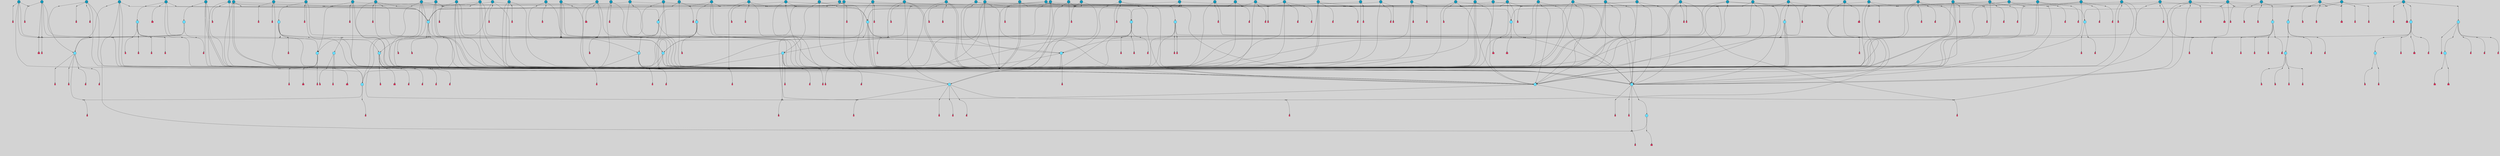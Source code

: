 // File exported with GEGELATI v1.3.1
// On the 2024-04-08 17:50:33
// With the File::TPGGraphDotExporter
digraph{
	graph[pad = "0.212, 0.055" bgcolor = lightgray]
	node[shape=circle style = filled label = ""]
		T3 [fillcolor="#66ddff"]
		T7 [fillcolor="#66ddff"]
		T9 [fillcolor="#66ddff"]
		T11 [fillcolor="#66ddff"]
		T24 [fillcolor="#1199bb"]
		T27 [fillcolor="#66ddff"]
		T90 [fillcolor="#66ddff"]
		T111 [fillcolor="#66ddff"]
		T129 [fillcolor="#66ddff"]
		T150 [fillcolor="#66ddff"]
		T159 [fillcolor="#66ddff"]
		T193 [fillcolor="#66ddff"]
		T211 [fillcolor="#66ddff"]
		T212 [fillcolor="#1199bb"]
		T215 [fillcolor="#66ddff"]
		T255 [fillcolor="#1199bb"]
		T321 [fillcolor="#66ddff"]
		T322 [fillcolor="#1199bb"]
		T426 [fillcolor="#66ddff"]
		T116 [fillcolor="#1199bb"]
		T506 [fillcolor="#66ddff"]
		T522 [fillcolor="#66ddff"]
		T547 [fillcolor="#1199bb"]
		T570 [fillcolor="#1199bb"]
		T583 [fillcolor="#66ddff"]
		T590 [fillcolor="#1199bb"]
		T593 [fillcolor="#66ddff"]
		T604 [fillcolor="#1199bb"]
		T606 [fillcolor="#1199bb"]
		T609 [fillcolor="#1199bb"]
		T614 [fillcolor="#1199bb"]
		T615 [fillcolor="#1199bb"]
		T628 [fillcolor="#66ddff"]
		T640 [fillcolor="#1199bb"]
		T658 [fillcolor="#66ddff"]
		T663 [fillcolor="#66ddff"]
		T690 [fillcolor="#1199bb"]
		T693 [fillcolor="#1199bb"]
		T695 [fillcolor="#1199bb"]
		T696 [fillcolor="#1199bb"]
		T613 [fillcolor="#1199bb"]
		T699 [fillcolor="#1199bb"]
		T700 [fillcolor="#1199bb"]
		T703 [fillcolor="#1199bb"]
		T704 [fillcolor="#1199bb"]
		T706 [fillcolor="#1199bb"]
		T708 [fillcolor="#66ddff"]
		T712 [fillcolor="#1199bb"]
		T734 [fillcolor="#66ddff"]
		T739 [fillcolor="#1199bb"]
		T740 [fillcolor="#1199bb"]
		T741 [fillcolor="#1199bb"]
		T742 [fillcolor="#1199bb"]
		T743 [fillcolor="#1199bb"]
		T744 [fillcolor="#1199bb"]
		T745 [fillcolor="#1199bb"]
		T746 [fillcolor="#1199bb"]
		T725 [fillcolor="#1199bb"]
		T747 [fillcolor="#1199bb"]
		T748 [fillcolor="#1199bb"]
		T749 [fillcolor="#1199bb"]
		T750 [fillcolor="#1199bb"]
		T751 [fillcolor="#1199bb"]
		T752 [fillcolor="#1199bb"]
		T753 [fillcolor="#1199bb"]
		T754 [fillcolor="#1199bb"]
		T755 [fillcolor="#1199bb"]
		T777 [fillcolor="#66ddff"]
		T533 [fillcolor="#1199bb"]
		T791 [fillcolor="#66ddff"]
		T801 [fillcolor="#1199bb"]
		T807 [fillcolor="#1199bb"]
		T813 [fillcolor="#1199bb"]
		T814 [fillcolor="#1199bb"]
		T815 [fillcolor="#1199bb"]
		T817 [fillcolor="#1199bb"]
		T790 [fillcolor="#1199bb"]
		T818 [fillcolor="#1199bb"]
		T819 [fillcolor="#1199bb"]
		T820 [fillcolor="#1199bb"]
		T284 [fillcolor="#1199bb"]
		T821 [fillcolor="#1199bb"]
		T822 [fillcolor="#1199bb"]
		T823 [fillcolor="#1199bb"]
		T636 [fillcolor="#1199bb"]
		T824 [fillcolor="#1199bb"]
		T826 [fillcolor="#1199bb"]
		T827 [fillcolor="#66ddff"]
		T828 [fillcolor="#66ddff"]
		T829 [fillcolor="#66ddff"]
		T830 [fillcolor="#66ddff"]
		T831 [fillcolor="#66ddff"]
		T832 [fillcolor="#1199bb"]
		T833 [fillcolor="#66ddff"]
		T834 [fillcolor="#1199bb"]
		T655 [fillcolor="#1199bb"]
		T837 [fillcolor="#1199bb"]
		T838 [fillcolor="#1199bb"]
		T839 [fillcolor="#1199bb"]
		T840 [fillcolor="#1199bb"]
		T842 [fillcolor="#1199bb"]
		T844 [fillcolor="#1199bb"]
		T845 [fillcolor="#1199bb"]
		T846 [fillcolor="#1199bb"]
		T847 [fillcolor="#1199bb"]
		T848 [fillcolor="#1199bb"]
		T849 [fillcolor="#1199bb"]
		T850 [fillcolor="#1199bb"]
		T851 [fillcolor="#1199bb"]
		T852 [fillcolor="#1199bb"]
		T853 [fillcolor="#1199bb"]
		P11471 [fillcolor="#cccccc" shape=point] //6|
		I11471 [shape=box style=invis label="6|1&2|6#1|7&#92;n10|7&2|0#1|5&#92;n9|4&0|1#2|2&#92;n8|6&0|0#1|0&#92;n"]
		P11471 -> I11471[style=invis]
		A8284 [fillcolor="#ff3366" shape=box margin=0.03 width=0 height=0 label="3"]
		T3 -> P11471 -> A8284
		P11472 [fillcolor="#cccccc" shape=point] //3|
		I11472 [shape=box style=invis label="7|6&2|4#0|2&#92;n10|3&2|7#1|4&#92;n11|6&0|4#0|1&#92;n7|1&0|0#2|6&#92;n7|6&0|3#2|6&#92;n4|0&2|6#0|1&#92;n4|4&2|5#0|2&#92;n4|6&0|4#2|7&#92;n10|0&2|3#1|5&#92;n2|6&0|5#0|2&#92;n1|0&2|3#0|7&#92;n1|6&2|0#0|5&#92;n6|2&0|1#0|7&#92;n9|2&0|3#2|7&#92;n5|3&0|6#0|6&#92;n1|7&2|5#2|3&#92;n8|1&2|7#0|6&#92;n1|0&2|5#2|1&#92;n7|1&2|2#2|5&#92;n7|4&2|6#0|3&#92;n"]
		P11472 -> I11472[style=invis]
		A8285 [fillcolor="#ff3366" shape=box margin=0.03 width=0 height=0 label="4"]
		T3 -> P11472 -> A8285
		P11473 [fillcolor="#cccccc" shape=point] //-3|
		I11473 [shape=box style=invis label="1|6&2|7#0|7&#92;n10|2&0|7#1|3&#92;n9|6&2|7#2|2&#92;n5|3&0|7#0|7&#92;n1|6&2|3#0|0&#92;n2|3&2|3#2|2&#92;n5|1&2|6#0|6&#92;n"]
		P11473 -> I11473[style=invis]
		A8286 [fillcolor="#ff3366" shape=box margin=0.03 width=0 height=0 label="7"]
		T7 -> P11473 -> A8286
		P11474 [fillcolor="#cccccc" shape=point] //5|
		I11474 [shape=box style=invis label="0|5&2|3#0|1&#92;n0|6&2|1#2|4&#92;n6|2&2|6#0|7&#92;n7|4&0|3#0|1&#92;n5|4&0|7#1|6&#92;n9|1&0|5#2|2&#92;n6|3&2|3#1|7&#92;n11|7&2|4#1|6&#92;n2|5&0|1#0|0&#92;n4|7&0|0#0|2&#92;n6|2&0|6#0|0&#92;n2|1&2|6#2|4&#92;n10|0&2|0#1|0&#92;n6|6&2|4#0|6&#92;n"]
		P11474 -> I11474[style=invis]
		A8287 [fillcolor="#ff3366" shape=box margin=0.03 width=0 height=0 label="8"]
		T7 -> P11474 -> A8287
		P11475 [fillcolor="#cccccc" shape=point] //-6|
		I11475 [shape=box style=invis label="11|1&0|7#2|0&#92;n10|4&0|1#1|0&#92;n4|3&2|4#2|1&#92;n0|5&2|0#0|0&#92;n6|1&0|0#0|3&#92;n8|2&2|0#0|4&#92;n11|4&2|0#1|6&#92;n7|0&2|6#2|3&#92;n5|3&2|6#2|0&#92;n2|0&2|0#0|4&#92;n"]
		P11475 -> I11475[style=invis]
		A8288 [fillcolor="#ff3366" shape=box margin=0.03 width=0 height=0 label="9"]
		T9 -> P11475 -> A8288
		P11476 [fillcolor="#cccccc" shape=point] //2|
		I11476 [shape=box style=invis label="6|3&2|7#1|4&#92;n8|6&0|0#2|5&#92;n2|1&0|2#0|3&#92;n8|7&0|6#0|4&#92;n2|1&2|0#0|1&#92;n0|0&2|2#2|3&#92;n6|6&0|7#2|1&#92;n6|1&0|7#2|6&#92;n5|4&2|7#0|4&#92;n0|3&0|4#2|0&#92;n11|0&2|0#2|5&#92;n4|5&2|5#2|4&#92;n5|7&0|6#0|4&#92;n9|7&2|5#0|3&#92;n5|4&2|1#0|3&#92;n5|3&0|1#1|7&#92;n0|4&0|3#2|5&#92;n"]
		P11476 -> I11476[style=invis]
		A8289 [fillcolor="#ff3366" shape=box margin=0.03 width=0 height=0 label="10"]
		T9 -> P11476 -> A8289
		P11477 [fillcolor="#cccccc" shape=point] //6|
		I11477 [shape=box style=invis label="3|0&2|7#2|2&#92;n3|2&0|4#2|5&#92;n5|1&0|2#1|0&#92;n8|7&0|1#2|0&#92;n8|5&0|3#0|6&#92;n0|2&0|2#2|3&#92;n1|5&2|5#0|5&#92;n5|6&0|6#0|7&#92;n6|7&0|0#2|6&#92;n1|2&2|3#0|0&#92;n7|7&2|3#0|4&#92;n0|7&2|7#0|6&#92;n1|0&2|2#2|7&#92;n4|4&0|1#0|0&#92;n"]
		P11477 -> I11477[style=invis]
		A8290 [fillcolor="#ff3366" shape=box margin=0.03 width=0 height=0 label="11"]
		T11 -> P11477 -> A8290
		P11478 [fillcolor="#cccccc" shape=point] //-4|
		I11478 [shape=box style=invis label="4|1&0|4#2|6&#92;n1|2&2|2#2|0&#92;n1|2&2|0#0|6&#92;n8|4&2|3#2|5&#92;n5|5&2|1#1|0&#92;n"]
		P11478 -> I11478[style=invis]
		A8291 [fillcolor="#ff3366" shape=box margin=0.03 width=0 height=0 label="12"]
		T11 -> P11478 -> A8291
		P11479 [fillcolor="#cccccc" shape=point] //1|
		I11479 [shape=box style=invis label="5|1&0|6#2|7&#92;n2|4&0|4#2|2&#92;n0|6&0|5#0|4&#92;n10|6&2|5#1|6&#92;n9|3&0|1#1|7&#92;n10|3&2|2#1|0&#92;n5|0&0|0#2|1&#92;n11|3&2|3#1|5&#92;n10|3&0|1#1|0&#92;n2|4&0|1#0|1&#92;n0|2&0|3#2|4&#92;n9|2&2|1#2|5&#92;n11|7&2|6#2|6&#92;n"]
		P11479 -> I11479[style=invis]
		T24 -> P11479 -> T7
		P11480 [fillcolor="#cccccc" shape=point] //5|
		I11480 [shape=box style=invis label="3|0&2|0#0|1&#92;n3|0&0|7#0|1&#92;n5|3&0|2#2|6&#92;n4|4&2|4#2|6&#92;n11|2&0|7#1|6&#92;n2|7&2|2#2|5&#92;n9|3&2|6#2|7&#92;n7|7&0|0#0|4&#92;n6|1&2|4#2|3&#92;n5|4&2|0#1|6&#92;n1|3&0|7#0|4&#92;n"]
		P11480 -> I11480[style=invis]
		A8292 [fillcolor="#ff3366" shape=box margin=0.03 width=0 height=0 label="7"]
		T24 -> P11480 -> A8292
		P11481 [fillcolor="#cccccc" shape=point] //-2|
		I11481 [shape=box style=invis label="4|1&0|4#0|3&#92;n4|2&0|5#2|0&#92;n5|5&2|6#0|5&#92;n1|4&0|1#0|2&#92;n6|3&2|7#1|5&#92;n0|4&2|0#0|3&#92;n8|5&2|5#1|2&#92;n10|7&2|7#1|1&#92;n3|4&0|0#2|1&#92;n3|6&2|5#2|5&#92;n8|3&0|1#0|7&#92;n10|0&2|7#1|3&#92;n4|1&2|4#0|1&#92;n9|3&2|0#0|4&#92;n3|6&2|0#0|4&#92;n1|2&0|6#2|1&#92;n4|0&2|1#2|2&#92;n"]
		P11481 -> I11481[style=invis]
		A8293 [fillcolor="#ff3366" shape=box margin=0.03 width=0 height=0 label="14"]
		T24 -> P11481 -> A8293
		P11482 [fillcolor="#cccccc" shape=point] //2|
		I11482 [shape=box style=invis label="9|1&2|3#0|1&#92;n5|2&2|0#2|4&#92;n3|6&2|5#2|7&#92;n7|0&2|5#0|4&#92;n1|2&0|3#0|5&#92;n7|3&2|7#0|0&#92;n"]
		P11482 -> I11482[style=invis]
		A8294 [fillcolor="#ff3366" shape=box margin=0.03 width=0 height=0 label="2"]
		T27 -> P11482 -> A8294
		P11483 [fillcolor="#cccccc" shape=point] //-6|
		I11483 [shape=box style=invis label="7|5&0|4#0|4&#92;n11|0&2|5#2|1&#92;n"]
		P11483 -> I11483[style=invis]
		A8295 [fillcolor="#ff3366" shape=box margin=0.03 width=0 height=0 label="3"]
		T27 -> P11483 -> A8295
		T27 -> P11472
		P11484 [fillcolor="#cccccc" shape=point] //0|
		I11484 [shape=box style=invis label="2|5&0|1#0|6&#92;n6|1&2|2#2|7&#92;n8|0&0|3#1|4&#92;n4|3&2|5#2|4&#92;n8|1&2|4#0|0&#92;n6|6&0|1#2|6&#92;n11|7&2|4#2|5&#92;n6|2&2|4#0|2&#92;n8|5&2|4#2|4&#92;n2|1&2|1#2|2&#92;n2|7&2|5#2|6&#92;n9|7&0|5#0|4&#92;n1|2&0|5#2|6&#92;n4|2&2|3#2|7&#92;n3|3&2|1#0|2&#92;n"]
		P11484 -> I11484[style=invis]
		A8296 [fillcolor="#ff3366" shape=box margin=0.03 width=0 height=0 label="5"]
		T27 -> P11484 -> A8296
		P11485 [fillcolor="#cccccc" shape=point] //0|
		I11485 [shape=box style=invis label="4|0&0|3#2|7&#92;n10|2&0|3#1|7&#92;n3|5&0|2#0|3&#92;n4|5&0|0#2|1&#92;n10|7&2|0#1|2&#92;n5|3&2|3#1|6&#92;n9|5&2|0#0|4&#92;n5|4&2|7#0|2&#92;n10|3&2|7#1|4&#92;n7|2&0|1#2|6&#92;n8|6&0|5#0|5&#92;n8|7&2|3#0|5&#92;n2|6&2|4#0|0&#92;n"]
		P11485 -> I11485[style=invis]
		A8297 [fillcolor="#ff3366" shape=box margin=0.03 width=0 height=0 label="5"]
		T27 -> P11485 -> A8297
		P11486 [fillcolor="#cccccc" shape=point] //-2|
		I11486 [shape=box style=invis label="8|4&2|1#2|5&#92;n4|1&0|7#2|1&#92;n5|7&2|3#2|2&#92;n10|4&2|5#1|7&#92;n10|0&2|6#1|3&#92;n4|5&2|7#0|6&#92;n9|5&2|4#0|4&#92;n2|4&0|5#0|7&#92;n11|1&2|4#2|6&#92;n5|6&0|7#1|2&#92;n2|7&2|7#2|6&#92;n5|2&0|5#1|5&#92;n3|0&0|6#0|2&#92;n4|0&0|4#2|4&#92;n4|4&2|6#0|7&#92;n10|6&2|0#1|4&#92;n9|7&0|3#1|4&#92;n1|4&2|6#0|3&#92;n11|5&2|6#0|3&#92;n0|3&0|5#0|1&#92;n"]
		P11486 -> I11486[style=invis]
		A8298 [fillcolor="#ff3366" shape=box margin=0.03 width=0 height=0 label="13"]
		T90 -> P11486 -> A8298
		P11487 [fillcolor="#cccccc" shape=point] //4|
		I11487 [shape=box style=invis label="7|1&2|6#1|3&#92;n10|1&0|3#1|6&#92;n8|5&2|3#2|1&#92;n11|5&0|0#2|6&#92;n4|1&0|6#0|0&#92;n11|1&0|2#0|3&#92;n2|0&2|1#0|7&#92;n"]
		P11487 -> I11487[style=invis]
		A8299 [fillcolor="#ff3366" shape=box margin=0.03 width=0 height=0 label="2"]
		T90 -> P11487 -> A8299
		P11488 [fillcolor="#cccccc" shape=point] //7|
		I11488 [shape=box style=invis label="10|3&0|1#1|4&#92;n4|6&0|0#0|2&#92;n4|5&0|6#0|0&#92;n4|3&0|6#2|1&#92;n7|0&0|3#1|2&#92;n4|7&0|6#0|5&#92;n7|6&0|7#0|6&#92;n6|6&0|0#0|3&#92;n11|1&0|4#2|5&#92;n10|2&0|3#1|2&#92;n"]
		P11488 -> I11488[style=invis]
		A8300 [fillcolor="#ff3366" shape=box margin=0.03 width=0 height=0 label="4"]
		T90 -> P11488 -> A8300
		P11489 [fillcolor="#cccccc" shape=point] //-3|
		I11489 [shape=box style=invis label="8|1&2|3#0|5&#92;n0|6&0|5#0|5&#92;n3|7&2|1#0|6&#92;n3|5&0|1#0|0&#92;n9|5&2|0#0|4&#92;n3|5&0|2#0|3&#92;n10|6&2|4#1|0&#92;n9|4&2|7#2|6&#92;n1|7&2|5#2|2&#92;n"]
		P11489 -> I11489[style=invis]
		A8301 [fillcolor="#ff3366" shape=box margin=0.03 width=0 height=0 label="5"]
		T90 -> P11489 -> A8301
		P11490 [fillcolor="#cccccc" shape=point] //-7|
		I11490 [shape=box style=invis label="3|0&2|0#0|1&#92;n1|1&0|2#0|4&#92;n11|2&0|7#1|6&#92;n9|7&0|0#0|4&#92;n3|0&0|7#0|1&#92;n9|3&2|6#2|7&#92;n5|3&0|2#2|6&#92;n6|1&2|4#2|3&#92;n5|4&2|0#1|6&#92;n1|3&0|7#0|7&#92;n"]
		P11490 -> I11490[style=invis]
		A8302 [fillcolor="#ff3366" shape=box margin=0.03 width=0 height=0 label="7"]
		T90 -> P11490 -> A8302
		P11491 [fillcolor="#cccccc" shape=point] //-5|
		I11491 [shape=box style=invis label="0|0&2|3#0|2&#92;n10|5&0|6#1|3&#92;n7|3&0|6#2|3&#92;n3|4&0|6#0|6&#92;n10|5&0|2#1|1&#92;n5|0&0|1#0|3&#92;n6|6&2|5#1|5&#92;n7|4&0|2#1|7&#92;n5|7&0|1#2|5&#92;n1|5&0|0#0|3&#92;n7|5&2|1#2|6&#92;n9|0&0|2#0|0&#92;n4|0&2|4#0|0&#92;n4|6&0|0#2|3&#92;n3|1&0|6#2|5&#92;n7|7&2|1#2|3&#92;n9|4&2|2#0|6&#92;n"]
		P11491 -> I11491[style=invis]
		T111 -> P11491 -> T9
		P11492 [fillcolor="#cccccc" shape=point] //7|
		I11492 [shape=box style=invis label="7|4&2|1#2|0&#92;n4|1&2|4#2|3&#92;n5|0&2|0#2|2&#92;n6|1&2|4#2|6&#92;n"]
		P11492 -> I11492[style=invis]
		A8303 [fillcolor="#ff3366" shape=box margin=0.03 width=0 height=0 label="9"]
		T111 -> P11492 -> A8303
		P11493 [fillcolor="#cccccc" shape=point] //2|
		I11493 [shape=box style=invis label="3|0&2|0#0|1&#92;n11|2&0|7#1|6&#92;n8|7&2|4#0|5&#92;n5|3&0|2#2|6&#92;n4|4&2|4#2|6&#92;n3|0&0|7#0|1&#92;n2|7&2|2#2|5&#92;n9|3&2|6#2|7&#92;n7|7&0|0#0|4&#92;n6|1&2|4#1|3&#92;n5|4&2|0#1|6&#92;n1|3&0|7#0|4&#92;n"]
		P11493 -> I11493[style=invis]
		A8304 [fillcolor="#ff3366" shape=box margin=0.03 width=0 height=0 label="7"]
		T111 -> P11493 -> A8304
		T111 -> P11475
		P11494 [fillcolor="#cccccc" shape=point] //8|
		I11494 [shape=box style=invis label="9|0&0|1#2|0&#92;n10|1&2|5#1|4&#92;n8|2&2|6#0|4&#92;n2|4&2|5#2|3&#92;n4|2&2|2#0|2&#92;n7|5&0|2#0|0&#92;n8|2&2|1#1|3&#92;n8|7&0|7#2|1&#92;n1|1&0|0#0|7&#92;n5|6&2|5#1|0&#92;n6|6&2|5#0|0&#92;n11|4&0|3#2|6&#92;n4|2&2|4#0|7&#92;n5|6&0|1#2|0&#92;n11|3&0|2#0|7&#92;n"]
		P11494 -> I11494[style=invis]
		A8305 [fillcolor="#ff3366" shape=box margin=0.03 width=0 height=0 label="6"]
		T129 -> P11494 -> A8305
		T129 -> P11480
		P11495 [fillcolor="#cccccc" shape=point] //10|
		I11495 [shape=box style=invis label="4|5&2|7#2|1&#92;n1|7&2|3#0|6&#92;n3|5&2|2#0|3&#92;n10|3&0|7#1|4&#92;n7|1&0|4#2|6&#92;n10|2&0|3#1|7&#92;n9|5&2|0#0|4&#92;n4|0&0|3#2|7&#92;n11|4&2|6#1|2&#92;n5|4&2|7#0|2&#92;n2|6&2|4#0|0&#92;n6|5&0|7#2|1&#92;n5|3&2|3#1|6&#92;n10|7&2|0#1|2&#92;n"]
		P11495 -> I11495[style=invis]
		A8306 [fillcolor="#ff3366" shape=box margin=0.03 width=0 height=0 label="5"]
		T129 -> P11495 -> A8306
		P11496 [fillcolor="#cccccc" shape=point] //5|
		I11496 [shape=box style=invis label="9|4&2|3#1|3&#92;n0|4&2|4#0|5&#92;n6|1&2|6#2|5&#92;n4|0&0|5#2|0&#92;n"]
		P11496 -> I11496[style=invis]
		A8307 [fillcolor="#ff3366" shape=box margin=0.03 width=0 height=0 label="7"]
		T129 -> P11496 -> A8307
		P11497 [fillcolor="#cccccc" shape=point] //6|
		I11497 [shape=box style=invis label="9|4&2|7#0|6&#92;n8|4&0|1#1|0&#92;n1|3&0|0#2|1&#92;n2|4&0|6#2|2&#92;n5|1&2|5#0|7&#92;n3|0&0|3#2|6&#92;n2|2&2|6#0|2&#92;n8|4&0|4#2|2&#92;n5|1&2|4#0|3&#92;n9|4&0|6#0|6&#92;n5|0&2|2#1|5&#92;n11|7&0|0#1|1&#92;n0|4&0|3#0|3&#92;n7|7&2|4#2|5&#92;n1|5&0|1#2|1&#92;n"]
		P11497 -> I11497[style=invis]
		A8308 [fillcolor="#ff3366" shape=box margin=0.03 width=0 height=0 label="1"]
		T129 -> P11497 -> A8308
		P11498 [fillcolor="#cccccc" shape=point] //-3|
		I11498 [shape=box style=invis label="2|6&0|0#0|7&#92;n9|6&2|0#0|6&#92;n3|0&0|5#0|1&#92;n5|5&0|4#0|3&#92;n6|1&2|4#2|3&#92;n2|7&2|2#2|5&#92;n5|3&0|2#2|6&#92;n7|7&0|0#0|4&#92;n5|4&2|0#1|6&#92;n9|3&2|6#2|7&#92;n1|3&0|7#0|4&#92;n"]
		P11498 -> I11498[style=invis]
		A8309 [fillcolor="#ff3366" shape=box margin=0.03 width=0 height=0 label="7"]
		T150 -> P11498 -> A8309
		P11499 [fillcolor="#cccccc" shape=point] //4|
		I11499 [shape=box style=invis label="6|0&0|7#1|0&#92;n8|6&2|6#2|7&#92;n"]
		P11499 -> I11499[style=invis]
		A8310 [fillcolor="#ff3366" shape=box margin=0.03 width=0 height=0 label="3"]
		T150 -> P11499 -> A8310
		P11500 [fillcolor="#cccccc" shape=point] //0|
		I11500 [shape=box style=invis label="2|5&0|1#0|6&#92;n6|1&2|2#2|7&#92;n8|0&0|3#1|4&#92;n11|7&2|4#2|5&#92;n8|1&2|4#0|0&#92;n6|6&0|1#2|6&#92;n7|0&2|4#1|0&#92;n4|1&2|5#2|4&#92;n6|2&2|4#0|2&#92;n8|5&2|4#2|4&#92;n2|1&2|1#2|2&#92;n2|7&2|5#2|6&#92;n9|7&0|5#0|4&#92;n1|2&0|5#2|6&#92;n4|2&2|3#2|7&#92;n3|3&2|1#0|2&#92;n"]
		P11500 -> I11500[style=invis]
		A8311 [fillcolor="#ff3366" shape=box margin=0.03 width=0 height=0 label="5"]
		T150 -> P11500 -> A8311
		P11501 [fillcolor="#cccccc" shape=point] //-8|
		I11501 [shape=box style=invis label="7|5&0|4#2|4&#92;n"]
		P11501 -> I11501[style=invis]
		A8312 [fillcolor="#ff3366" shape=box margin=0.03 width=0 height=0 label="3"]
		T150 -> P11501 -> A8312
		P11502 [fillcolor="#cccccc" shape=point] //7|
		I11502 [shape=box style=invis label="1|6&2|7#0|7&#92;n9|6&2|7#2|2&#92;n10|2&0|7#1|0&#92;n1|6&2|3#0|0&#92;n5|0&2|2#1|1&#92;n2|3&2|3#2|2&#92;n5|1&2|6#0|6&#92;n"]
		P11502 -> I11502[style=invis]
		T150 -> P11502 -> T90
		P11503 [fillcolor="#cccccc" shape=point] //7|
		I11503 [shape=box style=invis label="7|0&2|1#2|0&#92;n9|7&2|1#1|7&#92;n8|2&0|1#1|0&#92;n6|6&0|2#1|1&#92;n2|2&0|5#0|0&#92;n5|7&0|0#2|1&#92;n5|1&2|5#1|5&#92;n4|7&2|4#2|3&#92;n10|5&2|2#1|5&#92;n1|3&2|2#2|0&#92;n10|2&2|6#1|5&#92;n"]
		P11503 -> I11503[style=invis]
		A8313 [fillcolor="#ff3366" shape=box margin=0.03 width=0 height=0 label="1"]
		T159 -> P11503 -> A8313
		P11504 [fillcolor="#cccccc" shape=point] //7|
		I11504 [shape=box style=invis label="7|4&2|7#0|4&#92;n4|6&0|1#2|5&#92;n2|1&2|3#0|0&#92;n4|3&2|0#0|1&#92;n0|0&2|7#2|7&#92;n7|7&0|5#2|3&#92;n5|0&2|1#2|2&#92;n10|0&0|4#1|2&#92;n4|4&0|7#0|0&#92;n6|7&0|2#0|1&#92;n1|4&2|5#0|4&#92;n"]
		P11504 -> I11504[style=invis]
		A8314 [fillcolor="#ff3366" shape=box margin=0.03 width=0 height=0 label="0"]
		T159 -> P11504 -> A8314
		P11505 [fillcolor="#cccccc" shape=point] //5|
		I11505 [shape=box style=invis label="0|5&2|3#0|1&#92;n0|6&2|1#2|4&#92;n6|2&2|6#0|7&#92;n9|0&2|7#1|1&#92;n7|4&0|3#0|1&#92;n11|7&2|4#1|6&#92;n9|1&0|5#2|2&#92;n5|4&0|7#1|6&#92;n2|5&0|1#0|0&#92;n4|7&0|0#0|2&#92;n6|2&0|6#0|0&#92;n2|1&2|6#2|4&#92;n10|0&0|0#1|0&#92;n6|6&2|4#0|6&#92;n"]
		P11505 -> I11505[style=invis]
		T159 -> P11505 -> T129
		P11506 [fillcolor="#cccccc" shape=point] //-2|
		I11506 [shape=box style=invis label="1|0&0|3#0|3&#92;n2|7&0|4#0|4&#92;n11|6&2|1#1|4&#92;n6|1&2|5#0|0&#92;n2|0&2|0#0|6&#92;n1|3&2|1#0|4&#92;n"]
		P11506 -> I11506[style=invis]
		A8315 [fillcolor="#ff3366" shape=box margin=0.03 width=0 height=0 label="2"]
		T193 -> P11506 -> A8315
		P11507 [fillcolor="#cccccc" shape=point] //3|
		I11507 [shape=box style=invis label="5|4&2|7#0|4&#92;n0|4&0|3#2|5&#92;n8|6&0|0#2|5&#92;n2|1&0|2#0|3&#92;n9|7&0|6#0|4&#92;n0|0&2|2#2|3&#92;n6|6&0|7#2|1&#92;n6|1&0|7#2|6&#92;n0|3&0|4#2|0&#92;n11|0&2|0#2|5&#92;n4|5&2|5#2|4&#92;n5|3&0|1#1|7&#92;n9|7&2|2#0|3&#92;n5|4&2|1#0|3&#92;n5|0&0|6#0|4&#92;n0|0&0|1#2|0&#92;n"]
		P11507 -> I11507[style=invis]
		A8316 [fillcolor="#ff3366" shape=box margin=0.03 width=0 height=0 label="10"]
		T193 -> P11507 -> A8316
		P11508 [fillcolor="#cccccc" shape=point] //-1|
		I11508 [shape=box style=invis label="1|7&2|1#0|6&#92;n8|1&2|3#0|5&#92;n10|6&2|7#1|0&#92;n1|7&2|5#0|2&#92;n0|3&0|3#2|2&#92;n3|5&0|1#0|0&#92;n3|5&0|2#0|3&#92;n1|5&2|0#0|4&#92;n5|7&2|2#2|5&#92;n4|0&2|3#0|3&#92;n"]
		P11508 -> I11508[style=invis]
		T193 -> P11508 -> T3
		P11509 [fillcolor="#cccccc" shape=point] //10|
		I11509 [shape=box style=invis label="6|1&2|4#2|3&#92;n3|0&0|7#0|1&#92;n5|3&0|2#2|6&#92;n4|4&0|4#2|6&#92;n5|4&2|0#1|6&#92;n10|5&0|6#1|5&#92;n2|5&2|1#2|2&#92;n1|3&0|7#0|4&#92;n3|0&2|0#0|1&#92;n11|2&0|5#1|6&#92;n9|3&2|6#2|7&#92;n7|7&0|0#0|4&#92;n"]
		P11509 -> I11509[style=invis]
		A8317 [fillcolor="#ff3366" shape=box margin=0.03 width=0 height=0 label="7"]
		T193 -> P11509 -> A8317
		P11510 [fillcolor="#cccccc" shape=point] //5|
		I11510 [shape=box style=invis label="3|0&2|0#0|1&#92;n3|0&0|7#0|1&#92;n5|3&0|2#2|6&#92;n4|4&2|4#2|6&#92;n11|2&0|7#1|6&#92;n2|7&2|2#2|5&#92;n9|3&2|6#2|7&#92;n7|7&0|0#0|4&#92;n6|1&2|4#2|3&#92;n5|4&2|0#1|6&#92;n1|3&0|7#0|4&#92;n"]
		P11510 -> I11510[style=invis]
		A8318 [fillcolor="#ff3366" shape=box margin=0.03 width=0 height=0 label="7"]
		T211 -> P11510 -> A8318
		P11511 [fillcolor="#cccccc" shape=point] //10|
		I11511 [shape=box style=invis label="4|5&2|7#2|1&#92;n1|7&2|3#0|6&#92;n3|5&2|2#0|3&#92;n10|3&0|7#1|4&#92;n7|1&0|4#2|6&#92;n10|2&0|3#1|7&#92;n9|5&2|0#0|4&#92;n4|0&0|3#2|7&#92;n11|4&2|6#1|2&#92;n5|4&2|7#0|2&#92;n2|6&2|4#0|0&#92;n6|5&0|7#2|1&#92;n5|3&2|3#1|6&#92;n10|7&2|0#1|2&#92;n"]
		P11511 -> I11511[style=invis]
		A8319 [fillcolor="#ff3366" shape=box margin=0.03 width=0 height=0 label="5"]
		T211 -> P11511 -> A8319
		P11512 [fillcolor="#cccccc" shape=point] //8|
		I11512 [shape=box style=invis label="9|0&0|1#2|0&#92;n10|1&2|5#1|4&#92;n8|2&2|6#0|4&#92;n2|4&2|5#2|3&#92;n4|2&2|2#0|2&#92;n7|5&0|2#0|0&#92;n8|2&2|1#1|3&#92;n8|7&0|7#2|1&#92;n1|1&0|0#0|7&#92;n5|6&2|5#1|0&#92;n6|6&2|5#0|0&#92;n11|4&0|3#2|6&#92;n4|2&2|4#0|7&#92;n5|6&0|1#2|0&#92;n11|3&0|2#0|7&#92;n"]
		P11512 -> I11512[style=invis]
		A8320 [fillcolor="#ff3366" shape=box margin=0.03 width=0 height=0 label="6"]
		T211 -> P11512 -> A8320
		P11513 [fillcolor="#cccccc" shape=point] //5|
		I11513 [shape=box style=invis label="0|5&2|3#0|1&#92;n0|6&2|1#2|4&#92;n6|2&2|6#0|7&#92;n9|0&2|7#1|1&#92;n7|4&0|3#0|1&#92;n11|7&2|4#1|6&#92;n9|1&0|5#2|2&#92;n5|4&0|7#1|6&#92;n2|5&0|1#0|0&#92;n4|7&0|0#0|2&#92;n6|2&0|6#0|0&#92;n2|1&2|6#2|4&#92;n10|0&0|0#1|0&#92;n6|6&2|4#0|6&#92;n"]
		P11513 -> I11513[style=invis]
		T212 -> P11513 -> T211
		P11514 [fillcolor="#cccccc" shape=point] //6|
		I11514 [shape=box style=invis label="9|4&2|7#0|6&#92;n8|4&0|1#1|0&#92;n1|3&0|0#2|1&#92;n2|4&0|6#2|2&#92;n5|1&2|5#0|7&#92;n3|0&0|3#2|6&#92;n2|2&2|6#0|2&#92;n8|4&0|4#2|2&#92;n5|1&2|4#0|3&#92;n9|4&0|6#0|6&#92;n5|0&2|2#1|5&#92;n11|7&0|0#1|1&#92;n0|4&0|3#0|3&#92;n7|7&2|4#2|5&#92;n1|5&0|1#2|1&#92;n"]
		P11514 -> I11514[style=invis]
		A8321 [fillcolor="#ff3366" shape=box margin=0.03 width=0 height=0 label="1"]
		T211 -> P11514 -> A8321
		P11515 [fillcolor="#cccccc" shape=point] //7|
		I11515 [shape=box style=invis label="7|4&2|7#0|4&#92;n4|6&0|1#2|5&#92;n2|1&2|3#0|0&#92;n4|3&2|0#0|1&#92;n0|0&2|7#2|7&#92;n7|7&0|5#2|3&#92;n5|0&2|1#2|2&#92;n10|0&0|4#1|2&#92;n4|4&0|7#0|0&#92;n6|7&0|2#0|1&#92;n1|4&2|5#0|4&#92;n"]
		P11515 -> I11515[style=invis]
		A8322 [fillcolor="#ff3366" shape=box margin=0.03 width=0 height=0 label="0"]
		T212 -> P11515 -> A8322
		P11516 [fillcolor="#cccccc" shape=point] //5|
		I11516 [shape=box style=invis label="9|4&2|3#1|3&#92;n0|4&2|4#0|5&#92;n6|1&2|6#2|5&#92;n4|0&0|5#2|0&#92;n"]
		P11516 -> I11516[style=invis]
		A8323 [fillcolor="#ff3366" shape=box margin=0.03 width=0 height=0 label="7"]
		T211 -> P11516 -> A8323
		P11517 [fillcolor="#cccccc" shape=point] //7|
		I11517 [shape=box style=invis label="7|0&2|1#2|0&#92;n9|7&2|1#1|7&#92;n8|2&0|1#1|0&#92;n6|6&0|2#1|1&#92;n2|2&0|5#0|0&#92;n5|7&0|0#2|1&#92;n5|1&2|5#1|5&#92;n4|7&2|4#2|3&#92;n10|5&2|2#1|5&#92;n1|3&2|2#2|0&#92;n10|2&2|6#1|5&#92;n"]
		P11517 -> I11517[style=invis]
		A8324 [fillcolor="#ff3366" shape=box margin=0.03 width=0 height=0 label="1"]
		T212 -> P11517 -> A8324
		P11518 [fillcolor="#cccccc" shape=point] //-1|
		I11518 [shape=box style=invis label="11|7&2|0#1|7&#92;n1|5&2|4#2|4&#92;n4|3&0|1#0|5&#92;n1|6&0|0#0|4&#92;n8|6&2|4#0|0&#92;n4|0&0|0#0|5&#92;n10|4&2|0#1|0&#92;n9|6&2|5#1|3&#92;n0|7&2|1#0|5&#92;n0|6&2|3#2|0&#92;n4|4&0|5#0|1&#92;n"]
		P11518 -> I11518[style=invis]
		A8325 [fillcolor="#ff3366" shape=box margin=0.03 width=0 height=0 label="12"]
		T215 -> P11518 -> A8325
		P11519 [fillcolor="#cccccc" shape=point] //1|
		I11519 [shape=box style=invis label="9|3&0|0#1|1&#92;n4|6&0|5#0|7&#92;n3|6&0|0#2|0&#92;n6|2&2|5#1|4&#92;n8|7&0|7#0|0&#92;n5|0&2|6#0|6&#92;n"]
		P11519 -> I11519[style=invis]
		A8326 [fillcolor="#ff3366" shape=box margin=0.03 width=0 height=0 label="5"]
		T215 -> P11519 -> A8326
		P11520 [fillcolor="#cccccc" shape=point] //5|
		I11520 [shape=box style=invis label="4|4&0|6#2|1&#92;n7|6&0|1#1|4&#92;n6|2&0|7#1|3&#92;n9|1&2|6#0|7&#92;n1|6&2|3#0|0&#92;n2|3&2|3#2|2&#92;n1|0&2|7#2|7&#92;n10|3&0|7#1|7&#92;n"]
		P11520 -> I11520[style=invis]
		A8327 [fillcolor="#ff3366" shape=box margin=0.03 width=0 height=0 label="7"]
		T215 -> P11520 -> A8327
		T255 -> P11508
		P11521 [fillcolor="#cccccc" shape=point] //-9|
		I11521 [shape=box style=invis label="7|1&0|0#2|6&#92;n1|6&0|4#2|7&#92;n7|6&2|4#0|2&#92;n10|7&2|1#1|3&#92;n7|6&0|3#2|6&#92;n4|0&2|2#2|1&#92;n1|0&0|5#2|3&#92;n6|1&2|6#1|1&#92;n7|4&2|6#1|0&#92;n9|5&0|1#0|2&#92;n9|2&0|3#0|7&#92;n6|0&2|7#0|6&#92;n10|5&2|3#1|5&#92;n10|0&2|7#1|4&#92;n1|0&2|3#0|7&#92;n5|2&0|6#0|6&#92;n2|6&0|1#0|2&#92;n7|4&2|5#0|3&#92;n3|6&2|4#0|5&#92;n1|6&2|0#0|5&#92;n"]
		P11521 -> I11521[style=invis]
		A8328 [fillcolor="#ff3366" shape=box margin=0.03 width=0 height=0 label="4"]
		T255 -> P11521 -> A8328
		P11522 [fillcolor="#cccccc" shape=point] //7|
		I11522 [shape=box style=invis label="9|6&2|6#1|3&#92;n9|7&2|0#1|7&#92;n3|0&2|0#0|0&#92;n1|6&0|0#0|4&#92;n7|4&0|3#0|1&#92;n"]
		P11522 -> I11522[style=invis]
		A8329 [fillcolor="#ff3366" shape=box margin=0.03 width=0 height=0 label="12"]
		T255 -> P11522 -> A8329
		P11523 [fillcolor="#cccccc" shape=point] //-9|
		I11523 [shape=box style=invis label="11|5&0|0#2|6&#92;n8|5&2|3#2|1&#92;n7|1&0|6#1|3&#92;n11|4&0|2#0|1&#92;n9|0&2|7#1|6&#92;n10|1&0|3#1|6&#92;n0|3&0|4#2|5&#92;n5|7&2|3#1|6&#92;n2|0&2|1#0|7&#92;n"]
		P11523 -> I11523[style=invis]
		A8330 [fillcolor="#ff3366" shape=box margin=0.03 width=0 height=0 label="2"]
		T255 -> P11523 -> A8330
		P11524 [fillcolor="#cccccc" shape=point] //-7|
		I11524 [shape=box style=invis label="9|1&2|7#2|1&#92;n7|0&2|0#2|7&#92;n2|3&2|3#2|2&#92;n8|5&2|1#0|3&#92;n5|5&0|7#0|1&#92;n1|6&2|7#0|7&#92;n10|2&0|7#1|3&#92;n6|4&2|2#2|4&#92;n0|6&2|5#0|2&#92;n"]
		P11524 -> I11524[style=invis]
		A8331 [fillcolor="#ff3366" shape=box margin=0.03 width=0 height=0 label="7"]
		T255 -> P11524 -> A8331
		P11525 [fillcolor="#cccccc" shape=point] //-7|
		I11525 [shape=box style=invis label="9|1&2|7#2|1&#92;n7|0&2|0#2|7&#92;n2|3&2|3#2|2&#92;n8|5&2|1#0|3&#92;n5|5&0|7#0|1&#92;n1|6&2|7#0|7&#92;n10|2&0|7#1|3&#92;n6|4&2|2#2|4&#92;n0|6&2|5#0|2&#92;n"]
		P11525 -> I11525[style=invis]
		A8332 [fillcolor="#ff3366" shape=box margin=0.03 width=0 height=0 label="7"]
		T322 -> P11525 -> A8332
		P11526 [fillcolor="#cccccc" shape=point] //-9|
		I11526 [shape=box style=invis label="11|5&0|0#2|6&#92;n8|5&2|3#2|1&#92;n7|1&0|6#1|3&#92;n11|4&0|2#0|1&#92;n9|0&2|7#1|6&#92;n10|1&0|3#1|6&#92;n0|3&0|4#2|5&#92;n5|7&2|3#1|6&#92;n2|0&2|1#0|7&#92;n"]
		P11526 -> I11526[style=invis]
		A8333 [fillcolor="#ff3366" shape=box margin=0.03 width=0 height=0 label="2"]
		T322 -> P11526 -> A8333
		P11527 [fillcolor="#cccccc" shape=point] //-9|
		I11527 [shape=box style=invis label="7|1&0|0#2|6&#92;n1|6&0|4#2|7&#92;n7|6&2|4#0|2&#92;n10|7&2|1#1|3&#92;n7|6&0|3#2|6&#92;n4|0&2|2#2|1&#92;n1|0&0|5#2|3&#92;n6|1&2|6#1|1&#92;n7|4&2|6#1|0&#92;n9|5&0|1#0|2&#92;n9|2&0|3#0|7&#92;n6|0&2|7#0|6&#92;n10|5&2|3#1|5&#92;n10|0&2|7#1|4&#92;n1|0&2|3#0|7&#92;n5|2&0|6#0|6&#92;n2|6&0|1#0|2&#92;n7|4&2|5#0|3&#92;n3|6&2|4#0|5&#92;n1|6&2|0#0|5&#92;n"]
		P11527 -> I11527[style=invis]
		A8334 [fillcolor="#ff3366" shape=box margin=0.03 width=0 height=0 label="4"]
		T322 -> P11527 -> A8334
		P11528 [fillcolor="#cccccc" shape=point] //3|
		I11528 [shape=box style=invis label="7|6&2|4#0|2&#92;n10|3&2|7#1|4&#92;n11|6&0|4#0|1&#92;n7|1&0|0#2|6&#92;n7|6&0|3#2|6&#92;n4|0&2|6#0|1&#92;n4|4&2|5#0|2&#92;n4|6&0|4#2|7&#92;n10|0&2|3#1|5&#92;n2|6&0|5#0|2&#92;n1|0&2|3#0|7&#92;n1|6&2|0#0|5&#92;n6|2&0|1#0|7&#92;n9|2&0|3#2|7&#92;n5|3&0|6#0|6&#92;n1|7&2|5#2|3&#92;n8|1&2|7#0|6&#92;n1|0&2|5#2|1&#92;n7|1&2|2#2|5&#92;n7|4&2|6#0|3&#92;n"]
		P11528 -> I11528[style=invis]
		A8335 [fillcolor="#ff3366" shape=box margin=0.03 width=0 height=0 label="4"]
		T321 -> P11528 -> A8335
		P11529 [fillcolor="#cccccc" shape=point] //6|
		I11529 [shape=box style=invis label="6|1&2|6#1|7&#92;n10|7&2|0#1|5&#92;n9|4&0|1#2|2&#92;n8|6&0|0#1|0&#92;n"]
		P11529 -> I11529[style=invis]
		A8336 [fillcolor="#ff3366" shape=box margin=0.03 width=0 height=0 label="3"]
		T321 -> P11529 -> A8336
		P11530 [fillcolor="#cccccc" shape=point] //7|
		I11530 [shape=box style=invis label="9|6&2|6#1|3&#92;n9|7&2|0#1|7&#92;n3|0&2|0#0|0&#92;n1|6&0|0#0|4&#92;n7|4&0|3#0|1&#92;n"]
		P11530 -> I11530[style=invis]
		A8337 [fillcolor="#ff3366" shape=box margin=0.03 width=0 height=0 label="12"]
		T322 -> P11530 -> A8337
		P11531 [fillcolor="#cccccc" shape=point] //-1|
		I11531 [shape=box style=invis label="1|7&2|1#0|6&#92;n8|1&2|3#0|5&#92;n10|6&2|7#1|0&#92;n1|7&2|5#0|2&#92;n0|3&0|3#2|2&#92;n3|5&0|1#0|0&#92;n3|5&0|2#0|3&#92;n1|5&2|0#0|4&#92;n5|7&2|2#2|5&#92;n4|0&2|3#0|3&#92;n"]
		P11531 -> I11531[style=invis]
		T322 -> P11531 -> T321
		T426 -> P11474
		P11532 [fillcolor="#cccccc" shape=point] //-5|
		I11532 [shape=box style=invis label="10|6&2|5#1|6&#92;n9|3&0|1#1|7&#92;n2|4&0|1#0|1&#92;n11|3&0|7#1|6&#92;n5|1&0|6#2|7&#92;n8|0&0|0#0|1&#92;n0|6&0|7#0|4&#92;n6|7&2|6#2|6&#92;n11|0&2|3#0|5&#92;n"]
		P11532 -> I11532[style=invis]
		T426 -> P11532 -> T7
		P11533 [fillcolor="#cccccc" shape=point] //-7|
		I11533 [shape=box style=invis label="6|4&2|6#1|0&#92;n2|6&0|2#0|0&#92;n9|4&2|6#2|1&#92;n11|5&0|1#0|1&#92;n5|5&0|0#0|1&#92;n4|6&0|7#0|5&#92;n1|0&2|4#2|2&#92;n3|4&0|2#0|5&#92;n0|4&2|6#0|0&#92;n10|1&0|0#1|0&#92;n7|0&2|0#2|2&#92;n1|2&2|5#2|2&#92;n1|4&0|1#0|7&#92;n9|0&0|6#1|2&#92;n10|3&0|4#1|2&#92;n3|3&2|2#0|7&#92;n1|6&2|0#0|0&#92;n3|2&0|1#2|2&#92;n"]
		P11533 -> I11533[style=invis]
		A8338 [fillcolor="#ff3366" shape=box margin=0.03 width=0 height=0 label="1"]
		T426 -> P11533 -> A8338
		P11534 [fillcolor="#cccccc" shape=point] //-4|
		I11534 [shape=box style=invis label="0|6&2|7#2|4&#92;n4|4&0|4#2|6&#92;n3|0&0|7#0|1&#92;n5|3&0|2#2|6&#92;n1|3&0|7#0|1&#92;n5|4&2|0#1|6&#92;n10|5&0|6#1|5&#92;n2|5&2|1#2|2&#92;n6|1&2|4#2|3&#92;n3|0&2|2#0|1&#92;n11|2&0|5#1|6&#92;n9|3&2|6#2|7&#92;n7|7&0|0#0|4&#92;n8|1&0|1#1|5&#92;n"]
		P11534 -> I11534[style=invis]
		A8339 [fillcolor="#ff3366" shape=box margin=0.03 width=0 height=0 label="7"]
		T426 -> P11534 -> A8339
		P11535 [fillcolor="#cccccc" shape=point] //9|
		I11535 [shape=box style=invis label="11|0&2|0#1|1&#92;n3|6&0|6#0|0&#92;n1|4&0|0#2|4&#92;n7|5&2|2#1|3&#92;n11|7&2|6#1|7&#92;n5|2&0|6#1|5&#92;n9|5&0|6#0|3&#92;n2|2&2|7#0|5&#92;n9|3&2|2#2|0&#92;n11|0&2|7#0|1&#92;n1|1&2|0#0|1&#92;n6|6&0|6#1|2&#92;n9|7&0|1#0|3&#92;n2|0&2|4#2|5&#92;n2|4&2|2#0|0&#92;n6|1&2|1#1|7&#92;n10|7&2|5#1|6&#92;n11|5&2|7#2|4&#92;n"]
		P11535 -> I11535[style=invis]
		A8340 [fillcolor="#ff3366" shape=box margin=0.03 width=0 height=0 label="1"]
		T426 -> P11535 -> A8340
		P11536 [fillcolor="#cccccc" shape=point] //-1|
		I11536 [shape=box style=invis label="0|0&2|3#0|3&#92;n8|1&2|3#0|5&#92;n10|6&2|7#1|0&#92;n3|5&0|6#2|1&#92;n1|7&2|5#0|2&#92;n0|3&0|3#2|2&#92;n3|5&0|1#0|0&#92;n3|5&0|2#0|3&#92;n1|5&2|0#0|4&#92;n5|7&2|2#2|5&#92;n1|7&2|1#0|6&#92;n"]
		P11536 -> I11536[style=invis]
		T116 -> P11536 -> T3
		T116 -> P11522
		T116 -> P11523
		T116 -> P11524
		P11537 [fillcolor="#cccccc" shape=point] //-4|
		I11537 [shape=box style=invis label="0|4&0|0#2|7&#92;n8|5&2|4#2|4&#92;n4|3&2|5#2|4&#92;n11|7&2|2#2|5&#92;n6|5&2|2#2|7&#92;n3|2&0|7#0|7&#92;n3|3&2|1#0|3&#92;n2|6&0|3#2|5&#92;n0|1&2|6#2|2&#92;n8|2&0|0#1|6&#92;n0|7&0|5#0|4&#92;n9|5&0|3#2|7&#92;n2|7&2|5#2|6&#92;n9|0&2|0#0|1&#92;n1|2&2|4#0|2&#92;n"]
		P11537 -> I11537[style=invis]
		T116 -> P11537 -> T27
		P11538 [fillcolor="#cccccc" shape=point] //-1|
		I11538 [shape=box style=invis label="2|0&0|4#2|2&#92;n8|6&2|3#0|5&#92;n6|3&2|6#2|2&#92;n5|1&0|6#1|6&#92;n7|1&0|7#1|6&#92;n6|6&0|2#2|6&#92;n5|1&0|7#1|6&#92;n1|3&2|1#2|7&#92;n1|6&2|3#0|0&#92;n8|0&0|3#0|7&#92;n2|6&0|7#2|7&#92;n1|1&2|4#2|2&#92;n5|3&0|7#1|5&#92;n5|5&0|6#1|4&#92;n"]
		P11538 -> I11538[style=invis]
		A8341 [fillcolor="#ff3366" shape=box margin=0.03 width=0 height=0 label="7"]
		T506 -> P11538 -> A8341
		P11539 [fillcolor="#cccccc" shape=point] //1|
		I11539 [shape=box style=invis label="2|6&0|1#2|6&#92;n8|1&2|4#0|0&#92;n7|2&2|3#2|2&#92;n8|0&0|3#1|6&#92;n0|3&0|0#2|4&#92;n2|5&2|4#2|4&#92;n6|6&0|1#2|6&#92;n11|7&2|4#2|5&#92;n2|0&2|5#2|6&#92;n1|2&0|5#2|6&#92;n4|3&2|5#2|4&#92;n2|0&2|1#2|2&#92;n4|7&0|5#0|4&#92;n2|0&0|5#0|0&#92;n8|4&2|3#2|7&#92;n"]
		P11539 -> I11539[style=invis]
		T506 -> P11539 -> T111
		P11540 [fillcolor="#cccccc" shape=point] //5|
		I11540 [shape=box style=invis label="6|7&0|4#1|5&#92;n11|4&2|0#1|6&#92;n5|3&2|6#2|0&#92;n10|2&2|2#1|4&#92;n2|2&2|2#0|3&#92;n2|0&2|0#0|4&#92;n11|1&0|7#2|0&#92;n11|0&2|0#0|0&#92;n3|2&0|3#2|2&#92;n10|1&2|6#1|1&#92;n7|0&2|6#2|4&#92;n"]
		P11540 -> I11540[style=invis]
		A8342 [fillcolor="#ff3366" shape=box margin=0.03 width=0 height=0 label="9"]
		T506 -> P11540 -> A8342
		P11541 [fillcolor="#cccccc" shape=point] //8|
		I11541 [shape=box style=invis label="2|1&2|0#0|5&#92;n0|0&2|6#0|0&#92;n2|7&0|4#0|4&#92;n"]
		P11541 -> I11541[style=invis]
		A8343 [fillcolor="#ff3366" shape=box margin=0.03 width=0 height=0 label="2"]
		T506 -> P11541 -> A8343
		P11542 [fillcolor="#cccccc" shape=point] //-8|
		I11542 [shape=box style=invis label="1|1&2|7#2|5&#92;n10|1&2|7#1|7&#92;n5|2&0|0#2|4&#92;n7|6&0|0#2|6&#92;n3|0&0|7#0|3&#92;n"]
		P11542 -> I11542[style=invis]
		A8344 [fillcolor="#ff3366" shape=box margin=0.03 width=0 height=0 label="2"]
		T506 -> P11542 -> A8344
		P11543 [fillcolor="#cccccc" shape=point] //-7|
		I11543 [shape=box style=invis label="7|4&2|7#0|0&#92;n8|7&2|6#2|5&#92;n4|3&2|0#2|1&#92;n5|7&0|4#2|6&#92;n4|5&0|1#2|6&#92;n7|7&0|4#0|6&#92;n8|0&0|4#1|0&#92;n6|7&0|2#0|3&#92;n8|4&0|7#2|1&#92;n10|3&0|3#1|2&#92;n0|0&2|7#0|7&#92;n2|0&0|0#2|6&#92;n5|3&0|0#1|5&#92;n"]
		P11543 -> I11543[style=invis]
		A8345 [fillcolor="#ff3366" shape=box margin=0.03 width=0 height=0 label="0"]
		T522 -> P11543 -> A8345
		P11544 [fillcolor="#cccccc" shape=point] //3|
		I11544 [shape=box style=invis label="8|2&2|7#1|7&#92;n10|7&0|7#1|6&#92;n0|3&0|0#2|3&#92;n9|7&2|6#0|3&#92;n4|4&2|1#0|1&#92;n5|6&2|0#1|4&#92;n4|5&0|1#0|2&#92;n0|0&2|0#0|5&#92;n6|1&0|7#0|6&#92;n"]
		P11544 -> I11544[style=invis]
		A8346 [fillcolor="#ff3366" shape=box margin=0.03 width=0 height=0 label="0"]
		T522 -> P11544 -> A8346
		P11545 [fillcolor="#cccccc" shape=point] //-3|
		I11545 [shape=box style=invis label="2|6&0|1#0|6&#92;n8|3&0|5#1|0&#92;n6|1&2|2#2|7&#92;n8|5&2|7#2|5&#92;n2|7&2|5#2|6&#92;n4|3&2|5#2|4&#92;n6|6&0|1#2|6&#92;n11|7&0|4#2|5&#92;n4|4&0|4#0|6&#92;n7|2&2|5#2|2&#92;n1|7&0|4#0|1&#92;n9|7&0|5#0|4&#92;n8|1&2|4#0|0&#92;n4|2&2|3#2|7&#92;n2|0&2|1#2|2&#92;n3|6&0|6#0|3&#92;n8|0&0|3#1|6&#92;n3|3&2|1#0|2&#92;n5|6&0|0#1|0&#92;n"]
		P11545 -> I11545[style=invis]
		T522 -> P11545 -> T111
		P11546 [fillcolor="#cccccc" shape=point] //-5|
		I11546 [shape=box style=invis label="11|4&2|6#1|2&#92;n6|2&0|5#2|1&#92;n6|5&0|7#2|1&#92;n10|4&0|3#1|7&#92;n11|0&0|2#0|3&#92;n7|1&0|4#0|6&#92;n6|4&2|5#0|5&#92;n1|7&2|3#0|6&#92;n5|3&2|0#1|6&#92;n4|0&0|4#0|7&#92;n5|4&2|7#0|2&#92;n10|2&2|1#1|1&#92;n9|3&0|5#1|5&#92;n4|5&2|7#2|1&#92;n2|6&2|4#0|0&#92;n9|1&2|2#0|2&#92;n9|5&0|0#0|4&#92;n"]
		P11546 -> I11546[style=invis]
		T522 -> P11546 -> T7
		P11547 [fillcolor="#cccccc" shape=point] //6|
		I11547 [shape=box style=invis label="2|6&0|1#0|6&#92;n6|1&2|2#2|7&#92;n7|2&2|5#2|2&#92;n2|7&2|5#2|6&#92;n4|3&2|5#2|4&#92;n8|5&2|4#2|4&#92;n6|6&0|1#2|6&#92;n11|7&2|4#2|5&#92;n6|2&2|4#0|2&#92;n8|5&2|7#2|5&#92;n8|0&0|3#1|6&#92;n2|0&2|1#2|2&#92;n8|1&2|4#0|0&#92;n9|7&0|5#0|4&#92;n3|6&0|6#0|3&#92;n1|2&0|5#2|6&#92;n4|2&2|3#2|7&#92;n3|3&2|1#0|2&#92;n"]
		P11547 -> I11547[style=invis]
		T547 -> P11547 -> T111
		T547 -> P11474
		P11548 [fillcolor="#cccccc" shape=point] //10|
		I11548 [shape=box style=invis label="10|2&0|7#1|3&#92;n1|0&2|1#0|1&#92;n5|1&2|7#0|7&#92;n2|3&2|3#2|2&#92;n0|0&2|7#2|2&#92;n"]
		P11548 -> I11548[style=invis]
		A8347 [fillcolor="#ff3366" shape=box margin=0.03 width=0 height=0 label="7"]
		T547 -> P11548 -> A8347
		P11549 [fillcolor="#cccccc" shape=point] //-2|
		I11549 [shape=box style=invis label="2|2&2|1#0|6&#92;n5|1&0|5#2|1&#92;n11|7&2|2#2|1&#92;n8|7&2|1#2|0&#92;n2|5&0|0#0|6&#92;n2|4&0|4#2|3&#92;n11|3&2|3#1|7&#92;n1|4&2|5#0|6&#92;n8|0&2|0#1|0&#92;n8|0&0|0#0|6&#92;n6|0&0|6#0|4&#92;n11|4&0|5#0|6&#92;n2|6&0|5#0|3&#92;n0|2&2|1#0|1&#92;n5|6&0|0#0|2&#92;n"]
		P11549 -> I11549[style=invis]
		T547 -> P11549 -> T3
		P11550 [fillcolor="#cccccc" shape=point] //5|
		I11550 [shape=box style=invis label="6|2&2|6#0|7&#92;n0|6&0|1#2|4&#92;n0|5&2|3#0|1&#92;n7|4&0|3#0|1&#92;n5|4&0|7#1|6&#92;n8|3&2|3#1|7&#92;n6|2&0|6#0|0&#92;n7|6&0|6#0|3&#92;n11|7&2|4#1|6&#92;n2|5&2|1#0|0&#92;n4|0&0|0#0|2&#92;n6|5&0|2#2|0&#92;n6|6&2|4#0|6&#92;n10|0&2|0#1|0&#92;n2|1&2|6#2|4&#92;n"]
		P11550 -> I11550[style=invis]
		A8348 [fillcolor="#ff3366" shape=box margin=0.03 width=0 height=0 label="8"]
		T547 -> P11550 -> A8348
		P11551 [fillcolor="#cccccc" shape=point] //-2|
		I11551 [shape=box style=invis label="9|1&2|7#2|1&#92;n10|2&2|2#1|6&#92;n7|0&2|6#2|7&#92;n10|2&0|7#1|3&#92;n2|3&2|3#2|2&#92;n5|5&0|7#1|1&#92;n1|6&2|7#0|7&#92;n8|5&2|1#0|3&#92;n0|6&2|5#0|2&#92;n"]
		P11551 -> I11551[style=invis]
		A8349 [fillcolor="#ff3366" shape=box margin=0.03 width=0 height=0 label="7"]
		T570 -> P11551 -> A8349
		T570 -> P11526
		T570 -> P11530
		T570 -> P11531
		P11552 [fillcolor="#cccccc" shape=point] //7|
		I11552 [shape=box style=invis label="7|4&2|1#2|4&#92;n1|1&2|1#0|4&#92;n10|3&0|3#1|2&#92;n8|0&0|4#1|2&#92;n7|6&0|5#0|5&#92;n0|0&2|7#2|7&#92;n6|7&0|2#0|6&#92;n4|3&2|0#0|1&#92;n4|6&0|7#2|5&#92;n7|4&2|7#0|4&#92;n2|0&2|0#2|6&#92;n8|3&0|6#1|5&#92;n"]
		P11552 -> I11552[style=invis]
		A8350 [fillcolor="#ff3366" shape=box margin=0.03 width=0 height=0 label="0"]
		T570 -> P11552 -> A8350
		P11553 [fillcolor="#cccccc" shape=point] //5|
		I11553 [shape=box style=invis label="6|1&2|4#0|0&#92;n8|2&0|5#0|0&#92;n6|4&2|2#1|3&#92;n3|6&0|1#2|2&#92;n6|2&2|1#0|5&#92;n9|0&2|4#0|7&#92;n11|1&0|1#0|5&#92;n6|0&2|7#2|7&#92;n"]
		P11553 -> I11553[style=invis]
		A8351 [fillcolor="#ff3366" shape=box margin=0.03 width=0 height=0 label="7"]
		T583 -> P11553 -> A8351
		T583 -> P11547
		P11554 [fillcolor="#cccccc" shape=point] //4|
		I11554 [shape=box style=invis label="10|2&0|7#1|3&#92;n6|0&2|7#2|2&#92;n2|3&2|3#0|2&#92;n4|0&0|0#0|0&#92;n5|1&2|7#0|3&#92;n"]
		P11554 -> I11554[style=invis]
		A8352 [fillcolor="#ff3366" shape=box margin=0.03 width=0 height=0 label="7"]
		T583 -> P11554 -> A8352
		T583 -> P11540
		T583 -> P11538
		P11555 [fillcolor="#cccccc" shape=point] //-4|
		I11555 [shape=box style=invis label="3|5&0|2#0|7&#92;n9|2&0|6#1|4&#92;n9|6&2|3#1|5&#92;n11|2&0|2#2|7&#92;n6|3&2|6#0|1&#92;n11|7&0|2#0|1&#92;n6|1&2|4#0|4&#92;n0|5&0|1#0|0&#92;n0|2&2|3#2|2&#92;n11|2&2|6#2|0&#92;n1|6&2|1#0|5&#92;n7|0&2|4#1|6&#92;n"]
		P11555 -> I11555[style=invis]
		T590 -> P11555 -> T321
		P11556 [fillcolor="#cccccc" shape=point] //-10|
		I11556 [shape=box style=invis label="0|3&0|0#2|3&#92;n3|7&0|1#0|4&#92;n8|3&2|7#1|2&#92;n4|0&0|2#2|4&#92;n5|2&2|0#2|4&#92;n7|5&0|6#2|0&#92;n4|1&0|2#2|1&#92;n6|1&2|0#0|6&#92;n0|0&2|0#0|5&#92;n10|4&0|7#1|6&#92;n4|5&0|1#0|2&#92;n"]
		P11556 -> I11556[style=invis]
		A8353 [fillcolor="#ff3366" shape=box margin=0.03 width=0 height=0 label="0"]
		T590 -> P11556 -> A8353
		T590 -> P11547
		P11557 [fillcolor="#cccccc" shape=point] //-7|
		I11557 [shape=box style=invis label="11|0&2|3#0|5&#92;n5|0&0|7#1|6&#92;n8|4&2|2#0|7&#92;n2|1&2|3#0|3&#92;n6|7&0|6#2|6&#92;n0|6&0|5#0|4&#92;n2|4&0|1#0|1&#92;n6|3&0|6#0|3&#92;n"]
		P11557 -> I11557[style=invis]
		T590 -> P11557 -> T7
		P11558 [fillcolor="#cccccc" shape=point] //1|
		I11558 [shape=box style=invis label="6|1&2|4#0|0&#92;n8|2&0|5#0|0&#92;n6|4&2|2#1|2&#92;n6|2&2|1#0|5&#92;n11|5&0|1#0|5&#92;n9|0&2|4#0|7&#92;n3|6&0|1#2|2&#92;n"]
		P11558 -> I11558[style=invis]
		A8354 [fillcolor="#ff3366" shape=box margin=0.03 width=0 height=0 label="7"]
		T590 -> P11558 -> A8354
		T593 -> P11548
		T593 -> P11547
		P11559 [fillcolor="#cccccc" shape=point] //-2|
		I11559 [shape=box style=invis label="0|5&2|3#0|1&#92;n0|6&2|1#2|4&#92;n6|2&2|6#0|7&#92;n9|0&2|7#1|1&#92;n4|7&0|0#0|3&#92;n11|7&2|4#1|6&#92;n9|1&0|5#2|2&#92;n5|4&0|7#1|6&#92;n2|5&0|1#0|0&#92;n7|4&0|3#0|1&#92;n6|2&0|6#0|0&#92;n2|1&2|6#2|4&#92;n10|0&0|0#1|0&#92;n"]
		P11559 -> I11559[style=invis]
		T593 -> P11559 -> T129
		P11560 [fillcolor="#cccccc" shape=point] //8|
		I11560 [shape=box style=invis label="5|3&2|1#0|1&#92;n10|6&2|6#1|6&#92;n7|3&2|7#0|0&#92;n7|5&0|0#2|7&#92;n11|5&0|2#0|2&#92;n0|0&2|2#0|5&#92;n7|3&2|0#2|4&#92;n"]
		P11560 -> I11560[style=invis]
		A8355 [fillcolor="#ff3366" shape=box margin=0.03 width=0 height=0 label="2"]
		T593 -> P11560 -> A8355
		T604 -> P11548
		T604 -> P11547
		T604 -> P11560
		P11561 [fillcolor="#cccccc" shape=point] //-10|
		I11561 [shape=box style=invis label="10|1&0|5#1|0&#92;n6|7&2|7#1|7&#92;n10|1&2|1#1|1&#92;n2|3&0|1#2|7&#92;n4|7&0|4#2|2&#92;n9|6&0|5#1|1&#92;n10|0&2|6#1|6&#92;n7|6&2|3#1|1&#92;n5|1&0|1#2|3&#92;n11|1&2|6#0|1&#92;n3|4&2|3#0|0&#92;n8|2&0|5#2|4&#92;n9|6&2|2#1|4&#92;n1|6&2|0#0|0&#92;n2|2&0|1#2|1&#92;n6|7&2|3#0|4&#92;n"]
		P11561 -> I11561[style=invis]
		T604 -> P11561 -> T583
		T604 -> P11550
		P11562 [fillcolor="#cccccc" shape=point] //5|
		I11562 [shape=box style=invis label="2|6&0|2#0|0&#92;n7|5&2|5#1|0&#92;n0|4&2|6#0|6&#92;n10|4&2|6#1|2&#92;n8|3&2|0#0|2&#92;n8|4&2|5#1|1&#92;n9|4&2|6#2|7&#92;n3|0&2|0#0|5&#92;n1|6&0|4#2|2&#92;n3|2&2|4#2|2&#92;n3|3&2|2#0|5&#92;n8|1&0|0#1|6&#92;n10|1&0|0#1|0&#92;n7|3&0|1#2|5&#92;n3|6&0|6#2|2&#92;n2|0&0|7#2|4&#92;n10|0&0|4#1|4&#92;n8|4&2|1#1|0&#92;n1|6&2|0#0|0&#92;n"]
		P11562 -> I11562[style=invis]
		T606 -> P11562 -> T129
		P11563 [fillcolor="#cccccc" shape=point] //-10|
		I11563 [shape=box style=invis label="9|0&0|1#2|0&#92;n7|5&0|2#0|0&#92;n4|5&0|3#0|1&#92;n2|4&2|5#2|3&#92;n1|2&2|4#0|7&#92;n0|0&0|5#0|3&#92;n10|0&0|2#1|0&#92;n9|1&0|6#0|1&#92;n8|7&0|7#2|1&#92;n1|1&0|4#0|7&#92;n6|3&2|5#0|0&#92;n11|4&0|3#2|6&#92;n8|2&2|1#1|3&#92;n5|6&0|1#0|0&#92;n8|2&2|6#0|4&#92;n"]
		P11563 -> I11563[style=invis]
		T606 -> P11563 -> T215
		T606 -> P11550
		T606 -> P11547
		P11564 [fillcolor="#cccccc" shape=point] //-8|
		I11564 [shape=box style=invis label="0|5&0|4#0|6&#92;n5|4&0|3#0|4&#92;n2|5&2|0#2|2&#92;n10|0&2|0#1|7&#92;n"]
		P11564 -> I11564[style=invis]
		A8356 [fillcolor="#ff3366" shape=box margin=0.03 width=0 height=0 label="7"]
		T606 -> P11564 -> A8356
		T609 -> P11547
		T609 -> P11548
		P11565 [fillcolor="#cccccc" shape=point] //-5|
		I11565 [shape=box style=invis label="4|7&0|3#2|4&#92;n10|7&0|7#1|6&#92;n1|6&2|4#0|2&#92;n0|0&2|6#2|5&#92;n4|4&2|1#0|3&#92;n0|0&0|0#0|2&#92;n9|6&2|6#0|3&#92;n3|7&2|7#0|3&#92;n0|1&2|3#2|7&#92;n6|1&0|7#0|5&#92;n2|3&2|7#2|2&#92;n"]
		P11565 -> I11565[style=invis]
		A8357 [fillcolor="#ff3366" shape=box margin=0.03 width=0 height=0 label="0"]
		T609 -> P11565 -> A8357
		P11566 [fillcolor="#cccccc" shape=point] //-4|
		I11566 [shape=box style=invis label="8|3&0|2#1|4&#92;n8|3&2|3#2|0&#92;n10|0&0|3#1|1&#92;n6|5&0|6#1|5&#92;n"]
		P11566 -> I11566[style=invis]
		A8358 [fillcolor="#ff3366" shape=box margin=0.03 width=0 height=0 label="12"]
		T609 -> P11566 -> A8358
		P11567 [fillcolor="#cccccc" shape=point] //1|
		I11567 [shape=box style=invis label="6|0&2|2#2|0&#92;n"]
		P11567 -> I11567[style=invis]
		T614 -> P11567 -> T426
		P11568 [fillcolor="#cccccc" shape=point] //-2|
		I11568 [shape=box style=invis label="5|1&2|2#1|3&#92;n0|0&0|6#2|5&#92;n8|3&2|6#1|1&#92;n3|7&2|1#2|7&#92;n9|1&0|3#0|1&#92;n0|6&2|1#0|3&#92;n2|6&0|1#2|5&#92;n1|2&0|3#0|5&#92;n2|4&2|3#0|3&#92;n6|7&2|7#1|7&#92;n4|5&0|7#0|0&#92;n"]
		P11568 -> I11568[style=invis]
		A8359 [fillcolor="#ff3366" shape=box margin=0.03 width=0 height=0 label="2"]
		T614 -> P11568 -> A8359
		T614 -> P11547
		T614 -> P11547
		P11569 [fillcolor="#cccccc" shape=point] //-7|
		I11569 [shape=box style=invis label="3|7&0|0#0|1&#92;n8|7&0|0#0|6&#92;n7|3&0|3#1|4&#92;n10|3&2|1#1|1&#92;n8|5&0|2#2|5&#92;n10|0&2|0#1|7&#92;n"]
		P11569 -> I11569[style=invis]
		A8360 [fillcolor="#ff3366" shape=box margin=0.03 width=0 height=0 label="7"]
		T614 -> P11569 -> A8360
		T615 -> P11547
		P11570 [fillcolor="#cccccc" shape=point] //9|
		I11570 [shape=box style=invis label="4|5&0|1#0|0&#92;n8|4&2|3#2|5&#92;n11|0&2|0#0|6&#92;n6|0&0|3#2|1&#92;n"]
		P11570 -> I11570[style=invis]
		T615 -> P11570 -> T11
		P11571 [fillcolor="#cccccc" shape=point] //-9|
		I11571 [shape=box style=invis label="11|4&2|6#1|0&#92;n0|6&0|2#0|3&#92;n9|2&0|4#2|4&#92;n7|7&0|0#1|7&#92;n5|4&0|6#2|7&#92;n11|3&2|6#1|4&#92;n3|0&0|4#2|3&#92;n6|3&2|1#0|7&#92;n0|6&0|1#2|7&#92;n10|4&2|2#1|6&#92;n3|6&0|5#0|6&#92;n8|4&0|5#1|6&#92;n4|6&0|3#0|7&#92;n0|3&0|7#0|6&#92;n11|2&0|2#2|1&#92;n"]
		P11571 -> I11571[style=invis]
		T615 -> P11571 -> T7
		T628 -> P11536
		T628 -> P11522
		T628 -> P11524
		T628 -> P11537
		P11572 [fillcolor="#cccccc" shape=point] //5|
		I11572 [shape=box style=invis label="11|5&2|5#0|2&#92;n4|7&0|7#2|7&#92;n10|2&2|4#1|5&#92;n3|2&0|2#0|3&#92;n9|4&2|3#0|5&#92;n2|5&2|7#2|4&#92;n1|0&2|2#2|7&#92;n6|0&0|7#2|2&#92;n0|0&0|7#0|5&#92;n11|4&0|5#1|0&#92;n"]
		P11572 -> I11572[style=invis]
		A8361 [fillcolor="#ff3366" shape=box margin=0.03 width=0 height=0 label="5"]
		T628 -> P11572 -> A8361
		P11573 [fillcolor="#cccccc" shape=point] //-6|
		I11573 [shape=box style=invis label="5|5&0|7#1|1&#92;n10|2&2|2#1|6&#92;n7|0&2|6#2|7&#92;n10|2&0|7#1|3&#92;n10|0&2|6#1|0&#92;n8|5&2|1#0|6&#92;n11|2&2|1#0|4&#92;n"]
		P11573 -> I11573[style=invis]
		A8362 [fillcolor="#ff3366" shape=box margin=0.03 width=0 height=0 label="7"]
		T640 -> P11573 -> A8362
		T640 -> P11526
		P11574 [fillcolor="#cccccc" shape=point] //10|
		I11574 [shape=box style=invis label="7|3&0|3#0|1&#92;n9|6&2|6#1|3&#92;n7|6&0|1#1|5&#92;n1|6&0|3#0|5&#92;n4|6&2|0#0|6&#92;n3|0&2|4#0|0&#92;n"]
		P11574 -> I11574[style=invis]
		A8363 [fillcolor="#ff3366" shape=box margin=0.03 width=0 height=0 label="12"]
		T640 -> P11574 -> A8363
		T640 -> P11552
		T640 -> P11516
		T658 -> P11567
		T658 -> P11547
		T658 -> P11547
		T658 -> P11569
		P11575 [fillcolor="#cccccc" shape=point] //-5|
		I11575 [shape=box style=invis label="10|5&0|6#1|5&#92;n4|4&0|4#2|6&#92;n9|3&2|6#2|7&#92;n5|3&0|2#0|6&#92;n1|3&0|7#0|1&#92;n5|4&2|0#1|6&#92;n0|6&2|7#2|4&#92;n2|5&2|1#2|2&#92;n3|0&2|2#0|1&#92;n5|2&0|5#1|6&#92;n3|0&0|7#0|1&#92;n7|7&0|0#0|4&#92;n8|1&0|1#1|5&#92;n"]
		P11575 -> I11575[style=invis]
		T658 -> P11575 -> T3
		T663 -> P11561
		P11576 [fillcolor="#cccccc" shape=point] //3|
		I11576 [shape=box style=invis label="2|7&0|5#2|6&#92;n2|0&2|0#0|5&#92;n3|0&2|0#2|5&#92;n0|0&2|6#0|0&#92;n2|7&0|6#0|4&#92;n"]
		P11576 -> I11576[style=invis]
		T663 -> P11576 -> T593
		T663 -> P11547
		T663 -> P11565
		P11577 [fillcolor="#cccccc" shape=point] //2|
		I11577 [shape=box style=invis label="10|6&0|6#1|5&#92;n5|0&0|5#1|2&#92;n4|2&2|3#0|2&#92;n3|1&0|3#2|6&#92;n5|0&0|0#1|2&#92;n11|2&0|4#2|6&#92;n"]
		P11577 -> I11577[style=invis]
		A8364 [fillcolor="#ff3366" shape=box margin=0.03 width=0 height=0 label="2"]
		T690 -> P11577 -> A8364
		T690 -> P11548
		P11578 [fillcolor="#cccccc" shape=point] //9|
		I11578 [shape=box style=invis label="0|5&0|3#0|1&#92;n6|2&2|1#0|1&#92;n0|6&2|1#0|4&#92;n6|1&2|3#1|7&#92;n2|5&0|1#0|0&#92;n4|7&0|0#0|5&#92;n6|6&2|4#0|6&#92;n7|3&0|6#0|1&#92;n5|4&2|5#1|7&#92;n6|1&2|6#2|4&#92;n10|0&2|0#1|0&#92;n5|5&0|3#0|3&#92;n"]
		P11578 -> I11578[style=invis]
		A8365 [fillcolor="#ff3366" shape=box margin=0.03 width=0 height=0 label="8"]
		T690 -> P11578 -> A8365
		T690 -> P11547
		T690 -> P11547
		T693 -> P11547
		P11579 [fillcolor="#cccccc" shape=point] //-8|
		I11579 [shape=box style=invis label="1|6&2|0#0|3&#92;n11|6&2|2#0|7&#92;n5|0&0|5#1|7&#92;n10|2&0|4#1|5&#92;n7|1&0|3#0|6&#92;n11|6&2|4#0|7&#92;n11|6&2|1#0|3&#92;n2|5&2|1#0|1&#92;n3|4&0|2#0|5&#92;n8|1&2|7#0|4&#92;n"]
		P11579 -> I11579[style=invis]
		A8366 [fillcolor="#ff3366" shape=box margin=0.03 width=0 height=0 label="7"]
		T693 -> P11579 -> A8366
		P11580 [fillcolor="#cccccc" shape=point] //9|
		I11580 [shape=box style=invis label="11|3&2|7#1|5&#92;n5|3&2|7#0|0&#92;n0|0&2|2#0|5&#92;n11|5&0|2#0|2&#92;n5|3&2|1#0|2&#92;n10|6&2|6#1|6&#92;n6|3&2|0#2|4&#92;n4|5&2|7#0|0&#92;n9|6&0|3#2|1&#92;n4|4&0|0#0|1&#92;n"]
		P11580 -> I11580[style=invis]
		T693 -> P11580 -> T159
		P11581 [fillcolor="#cccccc" shape=point] //8|
		I11581 [shape=box style=invis label="2|7&0|2#2|6&#92;n2|0&2|0#0|5&#92;n2|7&0|4#0|4&#92;n0|0&2|6#0|0&#92;n"]
		P11581 -> I11581[style=invis]
		A8367 [fillcolor="#ff3366" shape=box margin=0.03 width=0 height=0 label="2"]
		T693 -> P11581 -> A8367
		T695 -> P11547
		P11582 [fillcolor="#cccccc" shape=point] //1|
		I11582 [shape=box style=invis label="0|0&2|6#0|0&#92;n2|7&0|4#0|4&#92;n2|0&2|0#0|5&#92;n2|3&0|2#0|6&#92;n1|5&2|7#0|4&#92;n"]
		P11582 -> I11582[style=invis]
		A8368 [fillcolor="#ff3366" shape=box margin=0.03 width=0 height=0 label="2"]
		T695 -> P11582 -> A8368
		P11583 [fillcolor="#cccccc" shape=point] //1|
		I11583 [shape=box style=invis label="9|3&0|1#1|7&#92;n5|1&0|6#2|7&#92;n11|0&2|3#0|5&#92;n2|4&0|1#0|1&#92;n8|4&2|2#0|7&#92;n8|0&0|1#0|1&#92;n0|6&0|5#0|4&#92;n5|3&0|7#1|6&#92;n6|7&2|6#2|6&#92;n"]
		P11583 -> I11583[style=invis]
		T695 -> P11583 -> T7
		P11584 [fillcolor="#cccccc" shape=point] //-3|
		I11584 [shape=box style=invis label="5|0&2|1#2|2&#92;n4|6&0|2#2|5&#92;n1|4&2|5#0|4&#92;n4|3&2|0#0|1&#92;n0|0&2|6#2|7&#92;n10|0&0|4#1|2&#92;n4|4&0|7#0|0&#92;n6|1&0|2#0|1&#92;n2|1&2|3#0|0&#92;n"]
		P11584 -> I11584[style=invis]
		A8369 [fillcolor="#ff3366" shape=box margin=0.03 width=0 height=0 label="0"]
		T695 -> P11584 -> A8369
		P11585 [fillcolor="#cccccc" shape=point] //-8|
		I11585 [shape=box style=invis label="6|1&2|2#2|7&#92;n4|1&2|0#2|4&#92;n1|6&2|5#2|4&#92;n6|0&0|1#2|6&#92;n7|1&0|4#1|4&#92;n6|4&2|4#0|2&#92;n6|5&2|4#2|4&#92;n1|2&0|5#2|6&#92;n2|7&2|5#2|6&#92;n8|4&0|0#2|2&#92;n1|4&2|5#0|4&#92;n7|7&2|4#1|0&#92;n11|7&2|4#1|5&#92;n6|3&2|1#0|2&#92;n6|5&2|1#0|1&#92;n8|4&2|4#0|0&#92;n"]
		P11585 -> I11585[style=invis]
		T696 -> P11585 -> T159
		T696 -> P11547
		P11586 [fillcolor="#cccccc" shape=point] //4|
		I11586 [shape=box style=invis label="6|2&0|5#0|5&#92;n4|3&0|7#0|2&#92;n2|0&0|3#2|2&#92;n5|1&2|6#0|6&#92;n4|6&2|5#2|6&#92;n3|3&2|7#2|6&#92;n6|4&0|1#1|2&#92;n10|7&2|2#1|3&#92;n"]
		P11586 -> I11586[style=invis]
		A8370 [fillcolor="#ff3366" shape=box margin=0.03 width=0 height=0 label="7"]
		T696 -> P11586 -> A8370
		P11587 [fillcolor="#cccccc" shape=point] //3|
		I11587 [shape=box style=invis label="2|0&2|0#0|5&#92;n2|7&0|6#0|4&#92;n0|0&2|6#0|0&#92;n3|0&0|0#2|5&#92;n"]
		P11587 -> I11587[style=invis]
		T613 -> P11587 -> T593
		T613 -> P11565
		P11588 [fillcolor="#cccccc" shape=point] //2|
		I11588 [shape=box style=invis label="1|6&2|1#0|1&#92;n10|2&2|7#1|3&#92;n0|5&2|5#2|3&#92;n11|5&2|0#1|0&#92;n8|7&0|3#1|1&#92;n"]
		P11588 -> I11588[style=invis]
		A8371 [fillcolor="#ff3366" shape=box margin=0.03 width=0 height=0 label="7"]
		T613 -> P11588 -> A8371
		T699 -> P11583
		P11589 [fillcolor="#cccccc" shape=point] //6|
		I11589 [shape=box style=invis label="2|6&0|1#0|6&#92;n6|1&2|2#2|7&#92;n7|2&2|5#2|2&#92;n2|7&2|5#2|6&#92;n4|3&2|5#2|4&#92;n8|5&2|4#2|4&#92;n6|6&0|1#2|6&#92;n11|7&2|4#2|5&#92;n6|2&2|4#0|2&#92;n8|5&2|7#2|5&#92;n8|0&0|3#1|6&#92;n4|2&2|3#2|7&#92;n8|1&2|4#0|0&#92;n9|7&0|5#0|4&#92;n3|6&0|6#0|3&#92;n1|2&0|5#2|6&#92;n6|6&2|2#2|7&#92;n2|0&2|1#0|2&#92;n3|3&2|1#0|2&#92;n"]
		P11589 -> I11589[style=invis]
		T699 -> P11589 -> T111
		T699 -> P11487
		T699 -> P11584
		P11590 [fillcolor="#cccccc" shape=point] //-6|
		I11590 [shape=box style=invis label="2|6&0|1#0|6&#92;n10|7&0|1#1|2&#92;n3|7&0|1#2|3&#92;n8|1&2|4#0|0&#92;n8|2&2|4#2|4&#92;n8|0&0|3#0|6&#92;n3|3&0|1#0|2&#92;n6|6&0|1#2|6&#92;n3|6&0|6#0|3&#92;n8|5&0|7#1|5&#92;n1|2&2|7#2|6&#92;n7|2&2|5#0|2&#92;n6|2&2|4#0|2&#92;n4|3&2|3#2|1&#92;n"]
		P11590 -> I11590[style=invis]
		T699 -> P11590 -> T111
		P11591 [fillcolor="#cccccc" shape=point] //4|
		I11591 [shape=box style=invis label="0|5&2|3#0|1&#92;n6|2&2|6#0|7&#92;n0|6&2|1#2|4&#92;n3|3&0|5#2|6&#92;n5|4&0|7#1|6&#92;n9|6&0|5#2|2&#92;n6|3&2|3#1|7&#92;n11|7&2|4#1|6&#92;n2|5&0|1#0|0&#92;n4|7&0|0#0|2&#92;n6|2&0|6#0|0&#92;n2|1&2|6#2|4&#92;n10|0&2|0#1|0&#92;n6|6&2|4#0|6&#92;n"]
		P11591 -> I11591[style=invis]
		A8372 [fillcolor="#ff3366" shape=box margin=0.03 width=0 height=0 label="8"]
		T700 -> P11591 -> A8372
		P11592 [fillcolor="#cccccc" shape=point] //-5|
		I11592 [shape=box style=invis label="8|4&2|1#2|5&#92;n4|1&0|7#2|1&#92;n10|4&2|5#1|7&#92;n10|0&2|1#1|3&#92;n3|0&0|6#0|2&#92;n9|5&2|4#0|4&#92;n2|4&0|5#0|7&#92;n9|7&0|3#1|4&#92;n5|6&0|7#1|2&#92;n2|7&2|7#2|6&#92;n5|2&0|5#1|5&#92;n11|5&2|6#0|3&#92;n4|4&2|6#0|7&#92;n10|6&2|0#1|4&#92;n6|4&0|4#2|7&#92;n11|1&2|4#2|6&#92;n1|4&2|6#0|3&#92;n4|0&0|4#2|4&#92;n10|0&2|4#1|5&#92;n0|3&0|5#0|1&#92;n"]
		P11592 -> I11592[style=invis]
		T700 -> P11592 -> T522
		T700 -> P11547
		P11593 [fillcolor="#cccccc" shape=point] //5|
		I11593 [shape=box style=invis label="1|6&2|4#0|0&#92;n3|7&2|5#2|6&#92;n10|2&0|7#1|3&#92;n7|0&0|7#2|2&#92;n2|3&2|3#0|2&#92;n5|3&0|7#0|7&#92;n"]
		P11593 -> I11593[style=invis]
		A8373 [fillcolor="#ff3366" shape=box margin=0.03 width=0 height=0 label="7"]
		T703 -> P11593 -> A8373
		P11594 [fillcolor="#cccccc" shape=point] //5|
		I11594 [shape=box style=invis label="9|2&2|3#2|0&#92;n2|4&2|1#0|1&#92;n1|0&0|6#0|7&#92;n4|6&0|3#0|7&#92;n0|3&0|7#0|4&#92;n8|0&2|5#0|3&#92;n11|3&0|7#1|0&#92;n10|2&2|4#1|0&#92;n7|0&2|6#2|0&#92;n7|2&0|5#0|0&#92;n"]
		P11594 -> I11594[style=invis]
		T703 -> P11594 -> T7
		T703 -> P11547
		P11595 [fillcolor="#cccccc" shape=point] //-2|
		I11595 [shape=box style=invis label="5|0&2|7#2|3&#92;n4|3&2|0#0|1&#92;n1|4&2|5#0|4&#92;n4|6&0|2#2|5&#92;n0|0&2|6#2|7&#92;n4|4&0|7#0|0&#92;n10|0&0|4#1|2&#92;n6|1&0|2#0|1&#92;n2|1&2|3#0|0&#92;n"]
		P11595 -> I11595[style=invis]
		T703 -> P11595 -> T7
		P11596 [fillcolor="#cccccc" shape=point] //9|
		I11596 [shape=box style=invis label="4|5&2|7#0|0&#92;n5|3&2|7#0|0&#92;n0|0&2|2#0|5&#92;n11|5&0|2#0|2&#92;n5|3&2|1#0|2&#92;n10|6&2|6#1|6&#92;n6|3&2|0#2|4&#92;n11|3&2|7#1|5&#92;n4|4&0|0#0|1&#92;n"]
		P11596 -> I11596[style=invis]
		T703 -> P11596 -> T159
		T704 -> P11581
		P11597 [fillcolor="#cccccc" shape=point] //8|
		I11597 [shape=box style=invis label="4|3&2|6#2|5&#92;n6|7&0|5#0|4&#92;n3|7&2|6#2|7&#92;n9|3&2|4#2|6&#92;n1|4&0|3#2|4&#92;n4|0&0|5#0|7&#92;n2|3&0|0#0|7&#92;n1|1&0|7#0|7&#92;n8|3&0|2#2|6&#92;n"]
		P11597 -> I11597[style=invis]
		A8374 [fillcolor="#ff3366" shape=box margin=0.03 width=0 height=0 label="4"]
		T704 -> P11597 -> A8374
		P11598 [fillcolor="#cccccc" shape=point] //6|
		I11598 [shape=box style=invis label="7|3&0|3#1|4&#92;n10|3&0|1#1|4&#92;n8|0&0|3#0|6&#92;n3|3&0|0#0|1&#92;n8|3&0|2#2|5&#92;n"]
		P11598 -> I11598[style=invis]
		A8375 [fillcolor="#ff3366" shape=box margin=0.03 width=0 height=0 label="7"]
		T704 -> P11598 -> A8375
		T704 -> P11547
		T704 -> P11548
		P11599 [fillcolor="#cccccc" shape=point] //-6|
		I11599 [shape=box style=invis label="8|4&2|1#2|5&#92;n3|0&0|6#0|2&#92;n10|4&2|5#1|7&#92;n6|4&0|4#2|7&#92;n1|4&2|6#0|3&#92;n9|5&2|4#0|4&#92;n9|7&2|3#1|0&#92;n2|4&0|5#0|7&#92;n5|6&0|7#1|2&#92;n2|7&2|7#2|6&#92;n5|2&0|5#1|5&#92;n4|0&0|4#2|4&#92;n4|4&0|6#0|7&#92;n10|6&2|0#1|4&#92;n0|3&0|7#0|4&#92;n4|1&0|7#2|1&#92;n1|5&0|6#0|3&#92;n10|7&2|2#1|5&#92;n10|0&2|4#1|5&#92;n0|3&0|5#0|1&#92;n"]
		P11599 -> I11599[style=invis]
		T706 -> P11599 -> T522
		T706 -> P11547
		T706 -> P11475
		P11600 [fillcolor="#cccccc" shape=point] //-8|
		I11600 [shape=box style=invis label="6|0&0|4#1|2&#92;n11|5&2|7#0|5&#92;n"]
		P11600 -> I11600[style=invis]
		T706 -> P11600 -> T27
		T706 -> P11548
		T708 -> P11547
		P11601 [fillcolor="#cccccc" shape=point] //-7|
		I11601 [shape=box style=invis label="6|1&2|4#2|3&#92;n11|0&0|5#2|6&#92;n2|6&0|0#0|7&#92;n2|6&2|2#2|5&#92;n5|4&2|0#1|6&#92;n5|3&0|2#2|6&#92;n1|3&2|6#2|7&#92;n1|3&0|7#0|4&#92;n3|0&2|5#0|1&#92;n11|3&2|2#2|5&#92;n"]
		P11601 -> I11601[style=invis]
		A8376 [fillcolor="#ff3366" shape=box margin=0.03 width=0 height=0 label="7"]
		T708 -> P11601 -> A8376
		P11602 [fillcolor="#cccccc" shape=point] //-1|
		I11602 [shape=box style=invis label="10|3&0|1#1|3&#92;n0|6&0|1#2|4&#92;n6|4&0|7#1|6&#92;n2|4&2|4#0|7&#92;n3|1&2|0#0|7&#92;n2|5&2|1#0|0&#92;n8|3&2|3#1|0&#92;n7|6&0|6#0|3&#92;n10|0&2|0#1|0&#92;n4|6&0|4#0|4&#92;n7|5&0|2#2|0&#92;n7|3&2|6#2|4&#92;n1|5&2|1#0|1&#92;n6|6&2|4#0|6&#92;n6|2&0|6#0|0&#92;n2|1&2|6#2|4&#92;n"]
		P11602 -> I11602[style=invis]
		A8377 [fillcolor="#ff3366" shape=box margin=0.03 width=0 height=0 label="8"]
		T708 -> P11602 -> A8377
		T708 -> P11548
		P11603 [fillcolor="#cccccc" shape=point] //1|
		I11603 [shape=box style=invis label="7|1&2|7#2|3&#92;n4|7&2|7#0|5&#92;n4|5&2|0#2|7&#92;n6|1&0|7#1|1&#92;n4|7&2|0#0|4&#92;n5|3&2|7#2|7&#92;n9|3&2|6#2|0&#92;n4|1&2|7#0|4&#92;n"]
		P11603 -> I11603[style=invis]
		A8378 [fillcolor="#ff3366" shape=box margin=0.03 width=0 height=0 label="9"]
		T708 -> P11603 -> A8378
		T712 -> P11562
		T712 -> P11547
		P11604 [fillcolor="#cccccc" shape=point] //-5|
		I11604 [shape=box style=invis label="4|7&0|3#2|4&#92;n10|7&0|7#1|6&#92;n1|6&2|6#0|2&#92;n0|0&2|6#2|5&#92;n2|3&2|7#2|2&#92;n6|2&2|6#2|4&#92;n0|0&0|0#0|2&#92;n9|6&2|6#0|3&#92;n3|7&2|7#0|3&#92;n6|1&0|7#0|5&#92;n4|4&2|1#0|3&#92;n"]
		P11604 -> I11604[style=invis]
		A8379 [fillcolor="#ff3366" shape=box margin=0.03 width=0 height=0 label="0"]
		T712 -> P11604 -> A8379
		P11605 [fillcolor="#cccccc" shape=point] //-8|
		I11605 [shape=box style=invis label="6|6&0|2#2|6&#92;n8|6&2|3#0|5&#92;n5|3&0|7#1|5&#92;n5|1&0|6#1|6&#92;n7|3&0|7#1|6&#92;n2|0&0|4#2|2&#92;n8|0&0|3#0|7&#92;n8|0&0|1#1|0&#92;n1|6&2|3#0|0&#92;n5|1&0|7#1|4&#92;n2|6&0|7#2|7&#92;n1|1&2|4#0|2&#92;n5|2&2|7#1|5&#92;n6|7&2|6#2|2&#92;n5|5&0|6#1|4&#92;n"]
		P11605 -> I11605[style=invis]
		A8380 [fillcolor="#ff3366" shape=box margin=0.03 width=0 height=0 label="7"]
		T712 -> P11605 -> A8380
		T734 -> P11548
		T734 -> P11547
		T734 -> P11560
		T734 -> P11561
		P11606 [fillcolor="#cccccc" shape=point] //9|
		I11606 [shape=box style=invis label="10|5&0|3#1|3&#92;n4|6&0|4#0|4&#92;n11|6&0|1#0|6&#92;n8|2&2|3#1|0&#92;n2|0&2|1#0|7&#92;n3|0&0|5#2|0&#92;n9|0&2|1#2|6&#92;n0|1&0|1#2|5&#92;n11|5&0|0#0|6&#92;n11|4&0|2#0|1&#92;n10|7&2|2#1|6&#92;n"]
		P11606 -> I11606[style=invis]
		A8381 [fillcolor="#ff3366" shape=box margin=0.03 width=0 height=0 label="2"]
		T734 -> P11606 -> A8381
		T739 -> P11570
		P11607 [fillcolor="#cccccc" shape=point] //8|
		I11607 [shape=box style=invis label="11|2&0|1#2|1&#92;n0|6&0|2#0|6&#92;n9|2&0|4#2|4&#92;n5|4&0|6#2|7&#92;n11|4&2|6#1|0&#92;n3|0&0|6#2|3&#92;n6|3&2|1#0|7&#92;n10|4&2|2#1|6&#92;n3|6&0|5#0|6&#92;n4|6&0|3#0|7&#92;n0|3&0|7#0|6&#92;n0|7&0|0#2|7&#92;n"]
		P11607 -> I11607[style=invis]
		T739 -> P11607 -> T7
		T739 -> P11560
		T739 -> P11547
		T739 -> P11540
		P11608 [fillcolor="#cccccc" shape=point] //-10|
		I11608 [shape=box style=invis label="1|1&0|1#2|7&#92;n4|3&2|7#0|7&#92;n6|5&2|7#1|6&#92;n5|4&2|2#1|6&#92;n7|1&0|0#0|4&#92;n2|7&2|6#2|5&#92;n9|6&2|0#0|6&#92;n2|4&0|0#0|1&#92;n3|0&0|5#0|1&#92;n6|3&0|0#1|3&#92;n5|1&0|2#2|6&#92;n9|3&2|6#2|7&#92;n"]
		P11608 -> I11608[style=invis]
		A8382 [fillcolor="#ff3366" shape=box margin=0.03 width=0 height=0 label="7"]
		T740 -> P11608 -> A8382
		T740 -> P11547
		P11609 [fillcolor="#cccccc" shape=point] //-7|
		I11609 [shape=box style=invis label="9|6&2|4#2|6&#92;n6|1&0|1#2|1&#92;n10|5&0|2#1|1&#92;n5|0&0|1#1|4&#92;n10|6&0|5#1|2&#92;n10|6&0|7#1|2&#92;n8|3&2|7#0|1&#92;n5|0&0|7#2|4&#92;n3|3&2|7#0|0&#92;n"]
		P11609 -> I11609[style=invis]
		T740 -> P11609 -> T658
		P11610 [fillcolor="#cccccc" shape=point] //-2|
		I11610 [shape=box style=invis label="4|7&0|3#2|4&#92;n10|7&0|7#1|6&#92;n1|6&2|4#0|2&#92;n4|4&2|1#0|3&#92;n2|1&2|3#0|0&#92;n9|6&2|6#0|3&#92;n0|1&2|3#2|7&#92;n6|0&2|6#2|6&#92;n3|7&2|0#0|3&#92;n6|1&0|7#2|5&#92;n2|3&2|7#2|2&#92;n"]
		P11610 -> I11610[style=invis]
		A8383 [fillcolor="#ff3366" shape=box margin=0.03 width=0 height=0 label="0"]
		T740 -> P11610 -> A8383
		T741 -> P11591
		P11611 [fillcolor="#cccccc" shape=point] //10|
		I11611 [shape=box style=invis label="8|4&2|1#2|5&#92;n4|1&0|7#2|1&#92;n10|4&2|5#1|7&#92;n10|0&2|1#1|3&#92;n3|0&0|6#0|2&#92;n9|5&2|4#0|4&#92;n5|2&0|5#1|5&#92;n9|7&0|3#1|4&#92;n5|6&0|7#1|2&#92;n2|7&2|7#2|6&#92;n2|4&0|5#0|7&#92;n11|5&2|6#0|3&#92;n4|4&2|3#0|7&#92;n10|6&2|0#1|4&#92;n11|1&2|4#2|6&#92;n6|4&2|4#2|7&#92;n1|4&2|6#0|3&#92;n4|0&0|4#2|4&#92;n10|0&2|4#1|5&#92;n0|3&0|5#0|1&#92;n"]
		P11611 -> I11611[style=invis]
		T741 -> P11611 -> T522
		T741 -> P11547
		T741 -> P11516
		P11612 [fillcolor="#cccccc" shape=point] //-4|
		I11612 [shape=box style=invis label="6|3&2|6#2|0&#92;n1|1&0|4#2|2&#92;n10|4&0|0#1|3&#92;n5|3&0|7#1|5&#92;n3|0&2|4#0|0&#92;n7|6&2|3#0|5&#92;n5|1&0|6#1|6&#92;n11|1&0|7#2|6&#92;n5|5&0|6#2|4&#92;n"]
		P11612 -> I11612[style=invis]
		T741 -> P11612 -> T734
		P11613 [fillcolor="#cccccc" shape=point] //-1|
		I11613 [shape=box style=invis label="8|4&2|1#2|5&#92;n10|4&2|5#1|7&#92;n3|0&0|6#0|2&#92;n1|4&2|6#0|3&#92;n9|7&2|3#1|0&#92;n9|5&2|4#0|4&#92;n5|2&0|5#1|5&#92;n5|6&0|7#1|2&#92;n7|7&2|7#2|6&#92;n2|4&0|5#0|7&#92;n4|0&0|4#2|4&#92;n4|4&0|4#0|7&#92;n10|6&2|0#1|4&#92;n0|3&0|7#0|1&#92;n4|1&0|7#2|1&#92;n1|5&0|6#0|3&#92;n10|7&2|2#1|5&#92;n10|0&2|4#1|5&#92;n5|1&0|1#1|6&#92;n0|3&0|5#0|1&#92;n"]
		P11613 -> I11613[style=invis]
		T742 -> P11613 -> T522
		T742 -> P11547
		T742 -> P11548
		T742 -> P11547
		P11614 [fillcolor="#cccccc" shape=point] //-3|
		I11614 [shape=box style=invis label="9|0&0|7#1|4&#92;n6|1&2|2#2|7&#92;n3|3&0|6#0|3&#92;n2|7&2|5#2|6&#92;n8|5&2|4#2|4&#92;n6|6&0|1#1|6&#92;n6|2&2|4#0|2&#92;n11|7&2|4#2|5&#92;n8|5&2|7#2|5&#92;n8|0&0|3#1|6&#92;n2|6&0|1#0|6&#92;n8|1&2|4#0|0&#92;n9|7&0|5#0|4&#92;n7|2&2|5#2|2&#92;n1|2&0|5#2|6&#92;n4|2&2|4#2|7&#92;n11|6&2|3#0|4&#92;n3|3&2|1#0|2&#92;n"]
		P11614 -> I11614[style=invis]
		T742 -> P11614 -> T193
		T743 -> P11548
		T743 -> P11547
		P11615 [fillcolor="#cccccc" shape=point] //8|
		I11615 [shape=box style=invis label="4|4&0|7#0|0&#92;n1|4&2|5#0|4&#92;n2|1&2|3#0|7&#92;n4|0&2|0#0|1&#92;n0|0&2|7#2|7&#92;n7|7&0|5#2|3&#92;n5|0&2|1#2|2&#92;n10|0&0|4#1|2&#92;n7|4&2|7#0|4&#92;n6|7&0|2#0|1&#92;n4|6&0|1#2|5&#92;n"]
		P11615 -> I11615[style=invis]
		A8384 [fillcolor="#ff3366" shape=box margin=0.03 width=0 height=0 label="0"]
		T743 -> P11615 -> A8384
		P11616 [fillcolor="#cccccc" shape=point] //6|
		I11616 [shape=box style=invis label="2|0&2|1#2|2&#92;n6|1&2|2#2|7&#92;n7|2&2|5#2|2&#92;n2|7&2|5#2|6&#92;n4|3&2|5#2|4&#92;n8|5&2|4#2|4&#92;n6|6&0|1#2|6&#92;n11|7&2|4#2|5&#92;n6|2&2|4#0|2&#92;n8|5&2|7#2|5&#92;n8|0&0|3#1|6&#92;n2|6&0|1#0|6&#92;n8|1&2|4#1|0&#92;n9|7&0|5#0|4&#92;n3|6&0|6#0|3&#92;n1|2&0|5#2|6&#92;n4|2&2|3#2|7&#92;n"]
		P11616 -> I11616[style=invis]
		T743 -> P11616 -> T111
		P11617 [fillcolor="#cccccc" shape=point] //10|
		I11617 [shape=box style=invis label="0|0&2|7#2|2&#92;n1|0&2|1#0|1&#92;n5|5&2|7#0|7&#92;n10|2&0|7#1|3&#92;n"]
		P11617 -> I11617[style=invis]
		A8385 [fillcolor="#ff3366" shape=box margin=0.03 width=0 height=0 label="7"]
		T743 -> P11617 -> A8385
		T744 -> P11585
		P11618 [fillcolor="#cccccc" shape=point] //9|
		I11618 [shape=box style=invis label="8|3&2|3#0|4&#92;n4|4&2|5#0|5&#92;n6|5&2|3#2|0&#92;n1|4&2|6#2|6&#92;n0|0&2|3#0|3&#92;n"]
		P11618 -> I11618[style=invis]
		A8386 [fillcolor="#ff3366" shape=box margin=0.03 width=0 height=0 label="7"]
		T744 -> P11618 -> A8386
		P11619 [fillcolor="#cccccc" shape=point] //9|
		I11619 [shape=box style=invis label="5|3&2|1#0|1&#92;n7|2&2|0#2|4&#92;n7|3&2|7#0|0&#92;n11|5&0|2#0|2&#92;n2|6&2|3#0|0&#92;n4|0&0|4#0|2&#92;n0|0&2|2#0|5&#92;n7|5&0|0#2|7&#92;n"]
		P11619 -> I11619[style=invis]
		A8387 [fillcolor="#ff3366" shape=box margin=0.03 width=0 height=0 label="2"]
		T744 -> P11619 -> A8387
		T744 -> P11547
		P11620 [fillcolor="#cccccc" shape=point] //-10|
		I11620 [shape=box style=invis label="4|1&0|2#0|4&#92;n5|6&0|5#0|0&#92;n3|0&2|5#2|6&#92;n3|3&2|7#2|6&#92;n10|2&0|7#1|3&#92;n9|7&0|0#1|5&#92;n"]
		P11620 -> I11620[style=invis]
		A8388 [fillcolor="#ff3366" shape=box margin=0.03 width=0 height=0 label="7"]
		T744 -> P11620 -> A8388
		P11621 [fillcolor="#cccccc" shape=point] //-5|
		I11621 [shape=box style=invis label="10|7&2|0#1|3&#92;n10|0&2|1#1|3&#92;n3|5&2|3#0|3&#92;n10|5&2|6#1|6&#92;n5|3&2|7#0|7&#92;n1|2&2|1#2|1&#92;n0|2&0|7#2|3&#92;n"]
		P11621 -> I11621[style=invis]
		A8389 [fillcolor="#ff3366" shape=box margin=0.03 width=0 height=0 label="7"]
		T745 -> P11621 -> A8389
		T745 -> P11560
		T745 -> P11547
		T745 -> P11573
		T745 -> P11547
		T746 -> P11547
		T746 -> P11548
		T746 -> P11503
		P11622 [fillcolor="#cccccc" shape=point] //-7|
		I11622 [shape=box style=invis label="6|4&0|1#1|7&#92;n3|7&0|0#0|1&#92;n8|5&0|0#0|6&#92;n7|3&0|3#1|4&#92;n10|3&2|1#1|1&#92;n8|5&0|2#2|5&#92;n10|0&2|0#1|1&#92;n"]
		P11622 -> I11622[style=invis]
		A8390 [fillcolor="#ff3366" shape=box margin=0.03 width=0 height=0 label="7"]
		T746 -> P11622 -> A8390
		P11623 [fillcolor="#cccccc" shape=point] //-5|
		I11623 [shape=box style=invis label="8|7&0|1#1|0&#92;n8|6&2|6#1|1&#92;n6|1&0|5#0|0&#92;n10|0&2|3#1|4&#92;n2|4&2|2#2|0&#92;n3|5&2|1#0|2&#92;n7|6&0|7#1|3&#92;n"]
		P11623 -> I11623[style=invis]
		T725 -> P11623 -> T111
		T725 -> P11547
		T725 -> P11548
		P11624 [fillcolor="#cccccc" shape=point] //6|
		I11624 [shape=box style=invis label="0|2&2|1#0|3&#92;n5|0&0|7#2|6&#92;n5|2&0|4#2|4&#92;n8|4&2|3#0|7&#92;n4|4&2|5#0|5&#92;n6|7&0|3#2|6&#92;n0|3&0|3#2|5&#92;n9|5&0|7#0|6&#92;n8|4&0|0#0|1&#92;n11|3&2|6#0|3&#92;n6|1&0|6#1|5&#92;n"]
		P11624 -> I11624[style=invis]
		T725 -> P11624 -> T7
		T747 -> P11561
		T747 -> P11576
		P11625 [fillcolor="#cccccc" shape=point] //-4|
		I11625 [shape=box style=invis label="2|7&2|5#2|6&#92;n4|3&2|5#2|4&#92;n7|2&2|5#2|2&#92;n6|4&2|2#2|7&#92;n8|2&0|7#0|5&#92;n6|2&2|4#0|2&#92;n9|2&0|5#0|6&#92;n11|7&2|4#2|5&#92;n9|2&2|6#0|0&#92;n5|2&0|5#2|3&#92;n3|6&0|6#0|3&#92;n6|6&0|1#2|6&#92;n10|4&2|3#1|1&#92;n2|0&2|1#2|2&#92;n8|1&2|4#0|0&#92;n8|5&0|4#2|4&#92;n8|0&0|3#1|6&#92;n7|4&0|4#0|1&#92;n10|3&2|1#1|2&#92;n"]
		P11625 -> I11625[style=invis]
		T747 -> P11625 -> T111
		T747 -> P11561
		T747 -> P11561
		P11626 [fillcolor="#cccccc" shape=point] //0|
		I11626 [shape=box style=invis label="0|5&0|3#0|1&#92;n4|7&0|0#0|5&#92;n0|6&2|1#0|4&#92;n7|5&2|4#1|0&#92;n7|3&0|6#0|1&#92;n6|2&2|6#2|7&#92;n8|6&2|4#0|6&#92;n2|5&0|1#0|0&#92;n10|6&2|3#1|6&#92;n5|5&2|3#0|3&#92;n6|0&2|3#1|2&#92;n6|2&2|4#0|1&#92;n"]
		P11626 -> I11626[style=invis]
		A8391 [fillcolor="#ff3366" shape=box margin=0.03 width=0 height=0 label="8"]
		T748 -> P11626 -> A8391
		P11627 [fillcolor="#cccccc" shape=point] //-4|
		I11627 [shape=box style=invis label="7|2&0|7#2|2&#92;n3|7&0|5#2|1&#92;n2|3&2|3#0|0&#92;n2|1&0|7#0|1&#92;n10|0&2|7#1|3&#92;n5|3&0|7#2|7&#92;n1|6&2|4#0|0&#92;n"]
		P11627 -> I11627[style=invis]
		A8392 [fillcolor="#ff3366" shape=box margin=0.03 width=0 height=0 label="7"]
		T748 -> P11627 -> A8392
		T748 -> P11547
		T748 -> P11553
		P11628 [fillcolor="#cccccc" shape=point] //9|
		I11628 [shape=box style=invis label="5|0&0|1#0|4&#92;n"]
		P11628 -> I11628[style=invis]
		A8393 [fillcolor="#ff3366" shape=box margin=0.03 width=0 height=0 label="7"]
		T749 -> P11628 -> A8393
		T749 -> P11547
		P11629 [fillcolor="#cccccc" shape=point] //2|
		I11629 [shape=box style=invis label="11|3&2|5#1|0&#92;n5|3&2|6#2|0&#92;n3|7&2|5#0|6&#92;n3|2&0|2#0|7&#92;n2|5&2|7#2|4&#92;n1|2&0|5#0|1&#92;n7|0&0|7#2|1&#92;n9|4&2|3#1|5&#92;n"]
		P11629 -> I11629[style=invis]
		A8394 [fillcolor="#ff3366" shape=box margin=0.03 width=0 height=0 label="5"]
		T749 -> P11629 -> A8394
		T749 -> P11581
		P11630 [fillcolor="#cccccc" shape=point] //-1|
		I11630 [shape=box style=invis label="8|3&2|3#1|7&#92;n0|5&2|3#0|1&#92;n7|4&0|3#0|1&#92;n4|2&2|2#0|0&#92;n5|4&0|7#1|6&#92;n2|1&2|6#2|4&#92;n2|2&0|6#0|0&#92;n7|6&0|6#0|3&#92;n11|7&2|4#1|6&#92;n2|5&2|1#0|0&#92;n4|0&0|4#0|2&#92;n6|5&0|2#2|0&#92;n10|0&2|0#1|0&#92;n0|6&0|1#2|4&#92;n"]
		P11630 -> I11630[style=invis]
		T750 -> P11630 -> T663
		T750 -> P11547
		P11631 [fillcolor="#cccccc" shape=point] //5|
		I11631 [shape=box style=invis label="11|1&0|6#0|1&#92;n6|7&2|7#1|7&#92;n10|1&2|1#1|1&#92;n9|6&2|2#1|4&#92;n4|7&0|4#2|2&#92;n9|6&0|5#1|1&#92;n10|0&2|6#1|6&#92;n7|6&2|3#1|1&#92;n5|1&0|1#2|3&#92;n10|1&0|5#1|0&#92;n3|4&2|3#0|0&#92;n8|2&0|5#2|4&#92;n5|2&2|2#1|6&#92;n2|3&0|1#2|6&#92;n1|6&2|0#0|0&#92;n2|2&0|1#2|1&#92;n6|7&2|3#0|4&#92;n"]
		P11631 -> I11631[style=invis]
		T750 -> P11631 -> T150
		P11632 [fillcolor="#cccccc" shape=point] //-1|
		I11632 [shape=box style=invis label="2|6&2|2#2|1&#92;n6|0&2|0#2|4&#92;n"]
		P11632 -> I11632[style=invis]
		T750 -> P11632 -> T193
		P11633 [fillcolor="#cccccc" shape=point] //-7|
		I11633 [shape=box style=invis label="9|2&2|2#1|5&#92;n0|0&2|4#0|3&#92;n8|1&2|4#1|2&#92;n9|6&2|2#1|3&#92;n"]
		P11633 -> I11633[style=invis]
		A8395 [fillcolor="#ff3366" shape=box margin=0.03 width=0 height=0 label="12"]
		T750 -> P11633 -> A8395
		T751 -> P11547
		T751 -> P11550
		P11634 [fillcolor="#cccccc" shape=point] //-6|
		I11634 [shape=box style=invis label="8|4&2|1#2|5&#92;n3|0&0|6#0|2&#92;n10|4&2|5#1|7&#92;n0|2&2|0#2|1&#92;n6|4&0|4#2|7&#92;n1|4&2|6#0|3&#92;n9|5&2|4#0|4&#92;n9|7&2|3#1|0&#92;n2|4&0|5#0|7&#92;n5|6&0|7#1|2&#92;n2|7&2|7#2|6&#92;n10|6&2|0#1|4&#92;n4|0&0|4#2|4&#92;n4|4&0|6#0|7&#92;n5|2&2|5#1|5&#92;n0|3&0|7#0|4&#92;n4|1&0|7#2|1&#92;n1|5&0|6#0|3&#92;n10|7&2|2#1|5&#92;n0|3&0|5#0|1&#92;n"]
		P11634 -> I11634[style=invis]
		T751 -> P11634 -> T522
		T751 -> P11553
		T751 -> P11547
		P11635 [fillcolor="#cccccc" shape=point] //-9|
		I11635 [shape=box style=invis label="1|6&2|4#2|3&#92;n6|1&0|5#1|3&#92;n4|2&0|7#2|6&#92;n11|4&0|1#1|1&#92;n6|0&2|7#1|2&#92;n"]
		P11635 -> I11635[style=invis]
		T752 -> P11635 -> T7
		T752 -> P11547
		P11636 [fillcolor="#cccccc" shape=point] //10|
		I11636 [shape=box style=invis label="2|6&0|1#0|6&#92;n9|7&0|5#0|4&#92;n7|2&2|5#2|2&#92;n6|2&2|4#0|2&#92;n8|5&2|7#2|5&#92;n3|3&2|1#0|2&#92;n6|2&0|1#2|6&#92;n5|7&2|4#2|5&#92;n2|7&2|5#2|6&#92;n4|4&2|4#2|7&#92;n4|3&2|4#2|4&#92;n8|0&0|3#1|6&#92;n8|1&2|4#0|0&#92;n6|1&2|2#2|7&#92;n3|6&0|1#0|3&#92;n1|2&0|5#2|6&#92;n4|2&2|3#2|7&#92;n8|5&2|4#2|4&#92;n"]
		P11636 -> I11636[style=invis]
		T752 -> P11636 -> T111
		T752 -> P11571
		P11637 [fillcolor="#cccccc" shape=point] //-2|
		I11637 [shape=box style=invis label="10|1&2|7#1|3&#92;n5|6&2|7#0|7&#92;n10|6&0|4#1|5&#92;n5|0&2|7#2|2&#92;n2|3&2|3#2|2&#92;n1|0&2|1#0|1&#92;n"]
		P11637 -> I11637[style=invis]
		A8396 [fillcolor="#ff3366" shape=box margin=0.03 width=0 height=0 label="7"]
		T753 -> P11637 -> A8396
		T753 -> P11547
		T753 -> P11547
		T753 -> P11473
		P11638 [fillcolor="#cccccc" shape=point] //2|
		I11638 [shape=box style=invis label="3|7&0|7#0|4&#92;n8|3&2|7#1|2&#92;n4|0&0|2#2|4&#92;n5|2&2|0#2|4&#92;n7|5&0|6#2|0&#92;n6|1&2|0#0|6&#92;n0|0&2|4#0|5&#92;n10|4&0|7#1|6&#92;n9|6&2|3#2|4&#92;n4|5&0|1#0|2&#92;n"]
		P11638 -> I11638[style=invis]
		A8397 [fillcolor="#ff3366" shape=box margin=0.03 width=0 height=0 label="0"]
		T753 -> P11638 -> A8397
		T754 -> P11547
		P11639 [fillcolor="#cccccc" shape=point] //-3|
		I11639 [shape=box style=invis label="8|4&2|5#2|5&#92;n4|5&0|1#0|0&#92;n3|4&0|3#0|4&#92;n6|0&0|1#0|0&#92;n11|2&2|1#0|6&#92;n10|5&0|3#1|4&#92;n11|3&2|7#0|5&#92;n"]
		P11639 -> I11639[style=invis]
		T754 -> P11639 -> T11
		P11640 [fillcolor="#cccccc" shape=point] //2|
		I11640 [shape=box style=invis label="8|2&2|2#2|3&#92;n1|7&2|5#0|7&#92;n10|6&0|6#1|5&#92;n5|7&0|0#1|2&#92;n11|2&0|4#2|6&#92;n5|0&0|5#1|2&#92;n4|2&2|7#0|2&#92;n"]
		P11640 -> I11640[style=invis]
		T754 -> P11640 -> T7
		P11641 [fillcolor="#cccccc" shape=point] //7|
		I11641 [shape=box style=invis label="2|6&0|1#0|6&#92;n8|1&2|4#0|0&#92;n7|2&2|5#2|2&#92;n2|7&2|5#2|6&#92;n4|3&2|5#2|4&#92;n8|5&2|4#2|4&#92;n11|7&2|4#2|5&#92;n6|6&0|1#2|6&#92;n6|2&2|4#0|2&#92;n8|5&2|7#2|2&#92;n7|6&2|3#2|5&#92;n8|0&0|3#1|6&#92;n2|0&2|1#2|2&#92;n6|1&2|2#2|7&#92;n9|7&0|5#0|4&#92;n1|0&0|5#2|6&#92;n4|2&2|3#2|7&#92;n3|3&2|1#0|2&#92;n"]
		P11641 -> I11641[style=invis]
		T754 -> P11641 -> T111
		T755 -> P11548
		P11642 [fillcolor="#cccccc" shape=point] //6|
		I11642 [shape=box style=invis label="2|6&0|1#0|6&#92;n6|1&2|2#2|7&#92;n7|2&2|5#2|2&#92;n2|7&2|5#2|6&#92;n4|3&2|5#2|4&#92;n8|5&2|4#2|4&#92;n6|6&0|1#2|6&#92;n11|7&2|4#2|5&#92;n6|2&2|4#0|2&#92;n8|5&2|7#2|5&#92;n4|2&2|3#2|7&#92;n2|6&0|1#2|0&#92;n2|0&2|1#2|2&#92;n8|1&2|4#0|0&#92;n0|7&0|5#0|4&#92;n3|6&0|6#0|3&#92;n1|2&0|5#2|6&#92;n8|0&0|3#1|6&#92;n3|3&2|1#0|2&#92;n"]
		P11642 -> I11642[style=invis]
		T755 -> P11642 -> T111
		T755 -> P11548
		T755 -> P11547
		P11643 [fillcolor="#cccccc" shape=point] //6|
		I11643 [shape=box style=invis label="2|0&2|1#2|2&#92;n6|6&0|1#2|6&#92;n8|1&2|4#1|0&#92;n10|3&0|3#1|5&#92;n8|5&0|4#2|4&#92;n4|2&2|3#2|7&#92;n2|0&0|1#0|6&#92;n7|2&0|5#2|6&#92;n4|7&2|0#2|2&#92;n2|3&2|5#0|5&#92;n9|0&0|3#1|6&#92;n6|2&2|4#0|2&#92;n4|3&2|5#2|6&#92;n2|7&2|5#2|6&#92;n3|6&0|6#0|3&#92;n3|3&2|1#0|2&#92;n6|0&0|2#2|7&#92;n8|5&2|7#2|5&#92;n"]
		P11643 -> I11643[style=invis]
		T755 -> P11643 -> T111
		T777 -> P11585
		P11644 [fillcolor="#cccccc" shape=point] //3|
		I11644 [shape=box style=invis label="10|2&0|5#1|0&#92;n0|5&0|2#2|4&#92;n7|0&2|6#0|4&#92;n"]
		P11644 -> I11644[style=invis]
		A8398 [fillcolor="#ff3366" shape=box margin=0.03 width=0 height=0 label="7"]
		T777 -> P11644 -> A8398
		T777 -> P11547
		T777 -> P11547
		T777 -> P11547
		T533 -> P11548
		T533 -> P11547
		T533 -> P11561
		T533 -> P11550
		P11645 [fillcolor="#cccccc" shape=point] //10|
		I11645 [shape=box style=invis label="8|4&2|1#2|5&#92;n5|6&0|7#1|2&#92;n10|4&2|5#1|7&#92;n0|2&2|0#2|1&#92;n6|4&0|4#2|7&#92;n1|4&2|6#0|3&#92;n9|5&2|4#0|4&#92;n9|7&2|3#1|0&#92;n3|0&0|6#0|2&#92;n2|4&0|5#0|7&#92;n2|7&2|7#2|6&#92;n10|6&2|0#1|4&#92;n4|0&0|4#2|4&#92;n4|4&0|6#0|7&#92;n5|2&2|5#1|5&#92;n0|0&0|7#0|4&#92;n4|1&0|7#2|1&#92;n1|5&0|6#0|3&#92;n10|4&2|2#1|5&#92;n0|3&0|5#0|1&#92;n"]
		P11645 -> I11645[style=invis]
		T533 -> P11645 -> T522
		T791 -> P11547
		P11646 [fillcolor="#cccccc" shape=point] //6|
		I11646 [shape=box style=invis label="4|4&0|4#2|2&#92;n11|0&0|4#0|6&#92;n0|0&2|2#0|5&#92;n7|4&2|5#1|7&#92;n3|5&0|3#2|6&#92;n11|0&2|3#2|4&#92;n6|6&2|3#1|0&#92;n1|6&2|2#0|3&#92;n6|3&0|7#2|0&#92;n2|0&0|4#2|2&#92;n5|3&2|1#2|1&#92;n8|1&0|5#2|6&#92;n"]
		P11646 -> I11646[style=invis]
		A8399 [fillcolor="#ff3366" shape=box margin=0.03 width=0 height=0 label="2"]
		T791 -> P11646 -> A8399
		P11647 [fillcolor="#cccccc" shape=point] //6|
		I11647 [shape=box style=invis label="8|0&0|0#0|1&#92;n8|3&0|7#1|6&#92;n8|1&0|6#2|7&#92;n2|4&0|1#0|1&#92;n10|6&2|5#1|6&#92;n6|7&2|6#2|6&#92;n4|0&2|3#0|5&#92;n"]
		P11647 -> I11647[style=invis]
		T791 -> P11647 -> T7
		T791 -> P11563
		T791 -> P11632
		T801 -> P11547
		T801 -> P11583
		T801 -> P11584
		T801 -> P11539
		P11648 [fillcolor="#cccccc" shape=point] //5|
		I11648 [shape=box style=invis label="2|7&2|0#2|7&#92;n6|1&2|2#2|7&#92;n7|2&2|5#2|2&#92;n2|7&2|5#2|6&#92;n4|3&2|5#2|4&#92;n6|6&0|1#2|6&#92;n2|6&0|1#0|6&#92;n9|7&0|5#0|4&#92;n8|5&2|7#2|5&#92;n11|7&2|4#1|5&#92;n2|0&2|1#0|2&#92;n8|1&2|4#0|0&#92;n9|2&0|7#0|7&#92;n6|2&2|4#0|2&#92;n3|6&0|6#0|6&#92;n1|2&0|5#2|6&#92;n4|2&2|3#2|7&#92;n3|3&2|1#0|2&#92;n"]
		P11648 -> I11648[style=invis]
		T801 -> P11648 -> T663
		P11649 [fillcolor="#cccccc" shape=point] //-2|
		I11649 [shape=box style=invis label="2|3&2|3#2|2&#92;n5|1&2|7#0|7&#92;n3|0&2|7#2|4&#92;n10|2&0|7#1|3&#92;n"]
		P11649 -> I11649[style=invis]
		A8400 [fillcolor="#ff3366" shape=box margin=0.03 width=0 height=0 label="7"]
		T807 -> P11649 -> A8400
		P11650 [fillcolor="#cccccc" shape=point] //9|
		I11650 [shape=box style=invis label="9|5&2|4#1|0&#92;n3|2&0|2#0|7&#92;n8|6&0|1#2|7&#92;n10|7&2|5#1|6&#92;n9|7&0|5#0|4&#92;n11|6&0|1#2|6&#92;n6|5&2|2#2|7&#92;n7|2&2|5#2|2&#92;n11|7&2|4#2|5&#92;n6|2&0|4#0|2&#92;n4|2&2|3#2|7&#92;n2|0&2|1#2|2&#92;n0|0&2|1#0|1&#92;n3|7&2|1#0|2&#92;n8|2&2|7#0|0&#92;n1|2&0|5#2|6&#92;n8|5&2|7#2|5&#92;n3|6&0|6#0|3&#92;n"]
		P11650 -> I11650[style=invis]
		T807 -> P11650 -> T791
		T807 -> P11567
		T807 -> P11547
		T813 -> P11555
		T813 -> P11547
		T813 -> P11557
		P11651 [fillcolor="#cccccc" shape=point] //-6|
		I11651 [shape=box style=invis label="8|2&0|5#0|0&#92;n6|1&2|6#0|0&#92;n9|0&2|4#0|7&#92;n6|0&2|2#1|2&#92;n6|2&2|1#0|5&#92;n11|5&0|1#0|5&#92;n11|4&0|0#1|7&#92;n3|6&0|1#2|2&#92;n"]
		P11651 -> I11651[style=invis]
		A8401 [fillcolor="#ff3366" shape=box margin=0.03 width=0 height=0 label="7"]
		T813 -> P11651 -> A8401
		P11652 [fillcolor="#cccccc" shape=point] //-7|
		I11652 [shape=box style=invis label="7|3&2|7#0|0&#92;n10|6&2|6#1|6&#92;n5|3&2|1#0|1&#92;n11|1&0|2#1|7&#92;n7|5&0|0#2|7&#92;n11|5&0|2#0|2&#92;n0|0&2|2#2|5&#92;n7|3&2|0#2|4&#92;n"]
		P11652 -> I11652[style=invis]
		A8402 [fillcolor="#ff3366" shape=box margin=0.03 width=0 height=0 label="2"]
		T813 -> P11652 -> A8402
		T814 -> P11548
		T814 -> P11548
		T814 -> P11547
		P11653 [fillcolor="#cccccc" shape=point] //-5|
		I11653 [shape=box style=invis label="3|5&0|7#0|1&#92;n10|0&2|0#1|7&#92;n8|6&2|4#2|6&#92;n0|0&2|7#2|2&#92;n1|7&2|1#0|1&#92;n9|0&0|5#1|1&#92;n"]
		P11653 -> I11653[style=invis]
		T814 -> P11653 -> T628
		T814 -> P11533
		T815 -> P11547
		T815 -> P11579
		T815 -> P11581
		T815 -> P11567
		P11654 [fillcolor="#cccccc" shape=point] //2|
		I11654 [shape=box style=invis label="10|1&0|5#1|0&#92;n6|7&2|7#1|7&#92;n3|4&2|3#0|0&#92;n5|1&0|1#2|3&#92;n9|6&0|5#1|1&#92;n10|0&2|6#1|6&#92;n7|6&2|3#1|2&#92;n4|7&0|4#2|2&#92;n11|1&0|6#0|1&#92;n2|3&0|1#2|2&#92;n8|2&0|5#2|4&#92;n8|5&0|2#2|5&#92;n10|1&2|1#1|1&#92;n5|6&2|7#0|6&#92;n1|6&2|0#0|0&#92;n8|2&2|0#1|6&#92;n6|7&2|3#0|4&#92;n"]
		P11654 -> I11654[style=invis]
		T815 -> P11654 -> T583
		P11655 [fillcolor="#cccccc" shape=point] //9|
		I11655 [shape=box style=invis label="5|0&2|0#0|3&#92;n0|0&2|3#0|3&#92;n4|4&2|5#0|5&#92;n8|3&2|3#0|4&#92;n1|4&0|6#2|6&#92;n"]
		P11655 -> I11655[style=invis]
		A8403 [fillcolor="#ff3366" shape=box margin=0.03 width=0 height=0 label="7"]
		T817 -> P11655 -> A8403
		T817 -> P11619
		T817 -> P11547
		T817 -> P11547
		T817 -> P11548
		T790 -> P11547
		T790 -> P11581
		P11656 [fillcolor="#cccccc" shape=point] //2|
		I11656 [shape=box style=invis label="7|2&2|5#1|1&#92;n0|6&0|7#2|4&#92;n10|0&0|2#1|3&#92;n9|0&0|6#1|7&#92;n"]
		P11656 -> I11656[style=invis]
		A8404 [fillcolor="#ff3366" shape=box margin=0.03 width=0 height=0 label="7"]
		T790 -> P11656 -> A8404
		P11657 [fillcolor="#cccccc" shape=point] //-10|
		I11657 [shape=box style=invis label="8|4&2|1#2|5&#92;n4|4&0|4#0|7&#92;n3|0&0|6#0|2&#92;n7|7&2|7#2|6&#92;n4|1&0|7#2|1&#92;n9|5&2|4#0|4&#92;n5|2&0|5#1|5&#92;n5|6&0|7#1|2&#92;n1|4&2|6#2|3&#92;n2|4&0|5#0|7&#92;n4|0&0|4#2|4&#92;n10|4&2|5#1|7&#92;n10|6&2|0#1|4&#92;n0|3&0|7#0|1&#92;n9|7&2|3#1|0&#92;n1|5&0|6#2|3&#92;n10|7&2|2#1|5&#92;n10|0&2|4#1|5&#92;n5|5&0|1#1|6&#92;n0|3&0|5#0|1&#92;n"]
		P11657 -> I11657[style=invis]
		T818 -> P11657 -> T522
		T818 -> P11547
		P11658 [fillcolor="#cccccc" shape=point] //-3|
		I11658 [shape=box style=invis label="6|1&2|2#2|7&#92;n3|3&0|6#0|3&#92;n2|7&2|5#2|6&#92;n9|0&0|4#0|7&#92;n7|2&2|5#2|2&#92;n6|6&0|1#1|5&#92;n11|7&2|4#2|5&#92;n9|7&0|5#0|4&#92;n7|0&0|3#1|6&#92;n2|6&0|1#0|6&#92;n8|1&2|4#0|0&#92;n8|5&2|7#2|5&#92;n8|5&2|4#2|4&#92;n1|2&0|5#2|6&#92;n4|2&2|4#2|7&#92;n11|6&2|3#0|4&#92;n3|3&2|1#0|2&#92;n"]
		P11658 -> I11658[style=invis]
		T818 -> P11658 -> T193
		T818 -> P11629
		T819 -> P11635
		T819 -> P11636
		P11659 [fillcolor="#cccccc" shape=point] //-5|
		I11659 [shape=box style=invis label="6|5&2|1#2|3&#92;n10|7&0|7#1|6&#92;n1|6&2|4#0|2&#92;n6|1&0|7#0|5&#92;n4|4&2|1#0|3&#92;n0|0&0|0#0|2&#92;n0|6&2|6#0|3&#92;n3|7&2|7#0|3&#92;n0|1&2|3#2|7&#92;n0|0&2|6#2|5&#92;n2|3&2|7#2|2&#92;n"]
		P11659 -> I11659[style=invis]
		A8405 [fillcolor="#ff3366" shape=box margin=0.03 width=0 height=0 label="0"]
		T819 -> P11659 -> A8405
		P11660 [fillcolor="#cccccc" shape=point] //-3|
		I11660 [shape=box style=invis label="2|4&0|2#2|2&#92;n3|2&2|2#2|6&#92;n4|0&0|5#0|0&#92;n0|7&2|0#2|1&#92;n0|4&0|4#0|5&#92;n8|0&2|3#0|0&#92;n"]
		P11660 -> I11660[style=invis]
		A8406 [fillcolor="#ff3366" shape=box margin=0.03 width=0 height=0 label="7"]
		T819 -> P11660 -> A8406
		T819 -> P11547
		T820 -> P11547
		T820 -> P11548
		T820 -> P11614
		T820 -> P11583
		P11661 [fillcolor="#cccccc" shape=point] //2|
		I11661 [shape=box style=invis label="3|7&0|7#0|4&#92;n8|3&2|7#1|2&#92;n4|0&0|2#2|4&#92;n0|0&2|4#0|5&#92;n6|1&2|0#0|6&#92;n7|5&0|6#2|4&#92;n10|4&0|7#1|6&#92;n9|6&2|3#2|4&#92;n4|5&0|1#0|2&#92;n"]
		P11661 -> I11661[style=invis]
		A8407 [fillcolor="#ff3366" shape=box margin=0.03 width=0 height=0 label="0"]
		T820 -> P11661 -> A8407
		P11662 [fillcolor="#cccccc" shape=point] //2|
		I11662 [shape=box style=invis label="6|2&2|6#0|7&#92;n0|6&0|6#2|4&#92;n0|5&2|3#0|1&#92;n7|2&0|3#0|1&#92;n5|4&0|7#1|6&#92;n8|3&2|3#1|7&#92;n10|0&2|0#1|0&#92;n4|6&0|4#0|4&#92;n7|6&0|6#0|3&#92;n11|7&2|4#1|6&#92;n4|0&0|0#0|2&#92;n5|0&0|2#1|1&#92;n6|5&0|2#2|0&#92;n6|6&2|4#0|6&#92;n6|2&0|6#0|0&#92;n2|1&2|6#2|4&#92;n"]
		P11662 -> I11662[style=invis]
		A8408 [fillcolor="#ff3366" shape=box margin=0.03 width=0 height=0 label="8"]
		T284 -> P11662 -> A8408
		T284 -> P11548
		T284 -> P11547
		P11663 [fillcolor="#cccccc" shape=point] //-3|
		I11663 [shape=box style=invis label="8|4&2|1#2|5&#92;n3|0&0|6#0|2&#92;n10|4&2|5#1|7&#92;n0|2&2|0#2|1&#92;n6|4&0|4#2|7&#92;n1|4&2|6#0|3&#92;n9|6&2|7#1|2&#92;n4|0&0|4#2|4&#92;n9|7&2|3#1|0&#92;n2|4&0|5#0|7&#92;n5|6&0|7#1|2&#92;n2|7&2|7#2|6&#92;n10|6&2|0#1|4&#92;n9|5&2|4#0|4&#92;n4|4&0|6#0|7&#92;n5|2&2|5#1|5&#92;n0|3&0|7#0|4&#92;n4|1&0|7#2|1&#92;n10|7&0|2#1|5&#92;n0|3&0|5#0|1&#92;n"]
		P11663 -> I11663[style=invis]
		T284 -> P11663 -> T522
		P11664 [fillcolor="#cccccc" shape=point] //2|
		I11664 [shape=box style=invis label="10|1&0|5#1|0&#92;n6|7&2|7#1|7&#92;n3|4&2|3#0|0&#92;n2|3&0|1#2|7&#92;n4|7&0|4#2|2&#92;n9|6&0|5#1|1&#92;n10|0&2|6#1|6&#92;n5|1&0|1#2|3&#92;n11|1&2|6#0|1&#92;n10|1&2|1#1|1&#92;n8|2&0|5#2|4&#92;n9|6&2|2#1|4&#92;n1|4&2|0#0|0&#92;n2|2&0|1#2|1&#92;n6|7&2|3#0|4&#92;n"]
		P11664 -> I11664[style=invis]
		T284 -> P11664 -> T583
		T821 -> P11573
		P11665 [fillcolor="#cccccc" shape=point] //8|
		I11665 [shape=box style=invis label="7|1&0|6#1|6&#92;n8|5&2|3#2|1&#92;n5|3&0|3#1|7&#92;n11|5&0|0#2|6&#92;n0|3&0|4#2|5&#92;n11|4&0|1#0|1&#92;n9|0&2|7#1|1&#92;n0|6&2|7#2|5&#92;n5|7&2|3#1|6&#92;n10|1&0|3#1|6&#92;n"]
		P11665 -> I11665[style=invis]
		A8409 [fillcolor="#ff3366" shape=box margin=0.03 width=0 height=0 label="2"]
		T821 -> P11665 -> A8409
		T821 -> P11574
		T821 -> P11516
		P11666 [fillcolor="#cccccc" shape=point] //1|
		I11666 [shape=box style=invis label="1|6&2|0#0|0&#92;n6|7&2|7#1|7&#92;n10|1&2|1#1|1&#92;n2|3&0|1#0|7&#92;n4|7&0|4#2|2&#92;n9|6&0|5#1|1&#92;n10|0&2|6#1|6&#92;n2|2&0|1#2|1&#92;n5|1&0|1#2|3&#92;n11|1&2|6#0|1&#92;n10|2&0|5#1|4&#92;n9|6&2|2#1|4&#92;n10|1&0|5#1|0&#92;n7|6&2|3#1|1&#92;n5|2&0|7#1|6&#92;n6|7&2|3#0|4&#92;n"]
		P11666 -> I11666[style=invis]
		T821 -> P11666 -> T583
		T822 -> P11547
		T822 -> P11547
		P11667 [fillcolor="#cccccc" shape=point] //-10|
		I11667 [shape=box style=invis label="2|4&0|1#2|5&#92;n1|4&0|2#0|2&#92;n0|7&0|3#0|0&#92;n10|6&0|4#1|6&#92;n10|4&2|3#1|4&#92;n3|4&2|5#2|2&#92;n6|1&0|2#2|7&#92;n8|6&0|4#2|6&#92;n4|0&2|3#0|6&#92;n0|2&0|1#0|1&#92;n7|3&0|6#0|3&#92;n5|5&2|3#0|1&#92;n"]
		P11667 -> I11667[style=invis]
		T822 -> P11667 -> T708
		P11668 [fillcolor="#cccccc" shape=point] //-10|
		I11668 [shape=box style=invis label="2|3&2|3#2|2&#92;n0|0&0|7#2|2&#92;n10|2&0|7#1|3&#92;n5|1&2|7#0|7&#92;n"]
		P11668 -> I11668[style=invis]
		A8410 [fillcolor="#ff3366" shape=box margin=0.03 width=0 height=0 label="7"]
		T823 -> P11668 -> A8410
		P11669 [fillcolor="#cccccc" shape=point] //-7|
		I11669 [shape=box style=invis label="2|1&0|1#0|6&#92;n7|2&2|5#2|2&#92;n3|3&2|1#0|2&#92;n4|3&2|5#2|4&#92;n11|7&2|4#2|3&#92;n2|7&2|5#2|6&#92;n8|5&2|4#2|4&#92;n6|2&2|4#0|2&#92;n8|5&2|7#2|5&#92;n8|0&0|3#1|6&#92;n2|0&2|1#2|2&#92;n8|1&2|4#0|0&#92;n9|7&0|5#0|4&#92;n3|6&0|6#0|3&#92;n1|2&0|5#2|6&#92;n3|2&2|3#2|7&#92;n0|0&0|0#2|0&#92;n"]
		P11669 -> I11669[style=invis]
		T823 -> P11669 -> T111
		P11670 [fillcolor="#cccccc" shape=point] //-2|
		I11670 [shape=box style=invis label="4|0&2|6#2|3&#92;n9|6&0|6#1|1&#92;n6|7&2|7#1|7&#92;n10|1&2|1#1|1&#92;n4|4&0|4#2|2&#92;n8|2&0|5#2|4&#92;n7|1&0|6#0|1&#92;n7|7&0|1#0|0&#92;n1|6&2|0#0|0&#92;n3|4&2|3#0|0&#92;n10|1&0|3#1|0&#92;n2|2&0|1#2|1&#92;n1|2&2|2#0|6&#92;n2|3&0|1#2|6&#92;n3|1&2|7#0|3&#92;n6|7&2|3#0|4&#92;n"]
		P11670 -> I11670[style=invis]
		T823 -> P11670 -> T506
		T823 -> P11609
		T823 -> P11547
		T636 -> P11550
		T636 -> P11634
		T636 -> P11553
		T636 -> P11547
		P11671 [fillcolor="#cccccc" shape=point] //5|
		I11671 [shape=box style=invis label="11|5&2|5#0|2&#92;n4|7&0|7#0|7&#92;n10|2&2|4#1|5&#92;n3|2&0|2#0|3&#92;n9|4&2|3#0|5&#92;n2|5&2|7#2|4&#92;n11|4&0|5#1|0&#92;n6|0&0|7#2|2&#92;n0|0&0|7#0|5&#92;n1|0&2|2#2|7&#92;n"]
		P11671 -> I11671[style=invis]
		A8411 [fillcolor="#ff3366" shape=box margin=0.03 width=0 height=0 label="5"]
		T636 -> P11671 -> A8411
		T824 -> P11547
		T824 -> P11629
		P11672 [fillcolor="#cccccc" shape=point] //9|
		I11672 [shape=box style=invis label="10|2&0|7#1|3&#92;n5|5&0|7#1|2&#92;n10|7&2|2#1|6&#92;n10|2&2|2#1|6&#92;n7|0&2|6#2|7&#92;n10|0&2|6#1|0&#92;n10|0&2|4#1|6&#92;n8|5&2|1#0|6&#92;n"]
		P11672 -> I11672[style=invis]
		T824 -> P11672 -> T708
		T826 -> P11560
		T826 -> P11547
		T826 -> P11573
		P11673 [fillcolor="#cccccc" shape=point] //2|
		I11673 [shape=box style=invis label="1|5&0|3#0|6&#92;n1|3&0|2#2|1&#92;n9|1&2|4#1|5&#92;n9|3&0|0#1|0&#92;n1|3&0|2#2|3&#92;n10|2&0|5#1|6&#92;n8|7&0|1#0|4&#92;n1|0&0|7#0|5&#92;n2|5&0|3#2|6&#92;n5|3&2|4#1|7&#92;n8|5&2|3#2|4&#92;n6|3&2|4#2|6&#92;n9|5&0|2#2|7&#92;n0|5&0|4#2|6&#92;n1|3&2|1#0|2&#92;n"]
		P11673 -> I11673[style=invis]
		T826 -> P11673 -> T90
		P11674 [fillcolor="#cccccc" shape=point] //7|
		I11674 [shape=box style=invis label="9|6&2|6#1|3&#92;n9|7&2|0#1|7&#92;n3|0&2|0#0|0&#92;n1|6&0|0#0|4&#92;n7|4&0|3#0|1&#92;n"]
		P11674 -> I11674[style=invis]
		A8412 [fillcolor="#ff3366" shape=box margin=0.03 width=0 height=0 label="12"]
		T830 -> P11674 -> A8412
		P11675 [fillcolor="#cccccc" shape=point] //-9|
		I11675 [shape=box style=invis label="7|1&0|0#2|6&#92;n1|6&0|4#2|7&#92;n7|6&2|4#0|2&#92;n10|7&2|1#1|3&#92;n7|6&0|3#2|6&#92;n4|0&2|2#2|1&#92;n1|0&0|5#2|3&#92;n6|1&2|6#1|1&#92;n7|4&2|6#1|0&#92;n9|5&0|1#0|2&#92;n9|2&0|3#0|7&#92;n6|0&2|7#0|6&#92;n10|5&2|3#1|5&#92;n10|0&2|7#1|4&#92;n1|0&2|3#0|7&#92;n5|2&0|6#0|6&#92;n2|6&0|1#0|2&#92;n7|4&2|5#0|3&#92;n3|6&2|4#0|5&#92;n1|6&2|0#0|5&#92;n"]
		P11675 -> I11675[style=invis]
		A8413 [fillcolor="#ff3366" shape=box margin=0.03 width=0 height=0 label="4"]
		T830 -> P11675 -> A8413
		P11676 [fillcolor="#cccccc" shape=point] //6|
		I11676 [shape=box style=invis label="6|1&2|6#1|7&#92;n10|7&2|0#1|5&#92;n9|4&0|1#2|2&#92;n8|6&0|0#1|0&#92;n"]
		P11676 -> I11676[style=invis]
		A8414 [fillcolor="#ff3366" shape=box margin=0.03 width=0 height=0 label="3"]
		T827 -> P11676 -> A8414
		P11677 [fillcolor="#cccccc" shape=point] //10|
		I11677 [shape=box style=invis label="2|6&2|4#0|0&#92;n1|7&2|3#0|6&#92;n3|5&2|2#0|3&#92;n10|3&0|4#1|4&#92;n7|1&0|4#2|6&#92;n10|2&0|3#1|7&#92;n9|5&2|0#0|4&#92;n4|0&0|3#2|7&#92;n11|4&2|6#1|2&#92;n5|4&2|7#0|2&#92;n4|5&2|7#2|1&#92;n6|5&0|7#2|1&#92;n5|3&2|3#1|6&#92;n10|7&2|0#1|2&#92;n"]
		P11677 -> I11677[style=invis]
		A8415 [fillcolor="#ff3366" shape=box margin=0.03 width=0 height=0 label="5"]
		T831 -> P11677 -> A8415
		P11678 [fillcolor="#cccccc" shape=point] //5|
		I11678 [shape=box style=invis label="3|0&2|0#0|1&#92;n3|0&0|7#0|1&#92;n5|3&0|2#2|6&#92;n4|4&2|4#2|6&#92;n11|2&0|7#1|6&#92;n2|7&2|2#2|5&#92;n9|3&2|6#2|7&#92;n7|7&0|0#0|4&#92;n6|1&2|4#2|3&#92;n5|4&2|0#1|6&#92;n1|3&0|7#0|4&#92;n"]
		P11678 -> I11678[style=invis]
		A8416 [fillcolor="#ff3366" shape=box margin=0.03 width=0 height=0 label="7"]
		T833 -> P11678 -> A8416
		P11679 [fillcolor="#cccccc" shape=point] //-6|
		I11679 [shape=box style=invis label="11|1&0|7#2|0&#92;n10|4&0|1#1|0&#92;n4|3&2|4#2|1&#92;n0|5&2|0#0|0&#92;n6|1&0|0#0|3&#92;n8|2&2|0#0|4&#92;n11|4&2|0#1|6&#92;n7|0&2|6#2|3&#92;n5|3&2|6#2|0&#92;n2|0&2|0#0|4&#92;n"]
		P11679 -> I11679[style=invis]
		A8417 [fillcolor="#ff3366" shape=box margin=0.03 width=0 height=0 label="9"]
		T833 -> P11679 -> A8417
		P11680 [fillcolor="#cccccc" shape=point] //-7|
		I11680 [shape=box style=invis label="9|1&2|7#2|1&#92;n7|0&2|0#2|7&#92;n2|3&2|3#2|2&#92;n8|5&2|1#0|3&#92;n5|5&0|7#0|1&#92;n1|6&2|7#0|7&#92;n10|2&0|7#1|3&#92;n6|4&2|2#2|4&#92;n0|6&2|5#0|2&#92;n"]
		P11680 -> I11680[style=invis]
		A8418 [fillcolor="#ff3366" shape=box margin=0.03 width=0 height=0 label="7"]
		T830 -> P11680 -> A8418
		P11681 [fillcolor="#cccccc" shape=point] //7|
		I11681 [shape=box style=invis label="1|0&2|0#2|3&#92;n7|5&2|6#2|6&#92;n1|3&0|0#2|3&#92;n6|6&2|5#0|7&#92;n5|5&0|2#2|3&#92;n3|3&0|0#2|4&#92;n10|1&0|4#1|6&#92;n8|6&2|1#0|7&#92;n1|5&0|6#2|3&#92;n"]
		P11681 -> I11681[style=invis]
		T832 -> P11681 -> T830
		P11682 [fillcolor="#cccccc" shape=point] //9|
		I11682 [shape=box style=invis label="2|5&2|6#2|7&#92;n2|4&2|4#2|6&#92;n2|4&0|1#2|5&#92;n4|4&2|4#0|0&#92;n4|2&2|1#0|3&#92;n6|0&2|1#0|0&#92;n6|0&2|6#1|6&#92;n6|1&0|3#2|7&#92;n0|3&0|0#2|1&#92;n"]
		P11682 -> I11682[style=invis]
		T832 -> P11682 -> T828
		P11683 [fillcolor="#cccccc" shape=point] //-4|
		I11683 [shape=box style=invis label="10|1&0|0#1|0&#92;n10|1&2|5#1|4&#92;n3|1&2|1#0|7&#92;n11|3&2|2#2|6&#92;n1|7&0|7#0|5&#92;n2|0&2|7#2|4&#92;n1|3&0|0#2|3&#92;n8|5&2|5#2|1&#92;n7|3&2|5#1|0&#92;n4|0&0|7#2|4&#92;n3|7&0|1#0|4&#92;n7|3&0|1#2|5&#92;n1|6&2|4#0|2&#92;n9|4&0|4#2|2&#92;n3|2&0|6#2|2&#92;n1|6&0|3#0|5&#92;n3|4&2|6#2|0&#92;n0|4&2|1#0|5&#92;n"]
		P11683 -> I11683[style=invis]
		A8419 [fillcolor="#ff3366" shape=box margin=0.03 width=0 height=0 label="1"]
		T832 -> P11683 -> A8419
		P11684 [fillcolor="#cccccc" shape=point] //-10|
		I11684 [shape=box style=invis label="4|2&2|0#2|4&#92;n7|3&2|7#0|0&#92;n11|5&2|2#0|2&#92;n9|6&2|3#0|1&#92;n0|0&2|2#0|5&#92;n2|3&2|1#2|0&#92;n"]
		P11684 -> I11684[style=invis]
		A8420 [fillcolor="#ff3366" shape=box margin=0.03 width=0 height=0 label="2"]
		T828 -> P11684 -> A8420
		P11685 [fillcolor="#cccccc" shape=point] //-1|
		I11685 [shape=box style=invis label="1|7&2|1#0|6&#92;n8|1&2|3#0|5&#92;n10|6&2|7#1|0&#92;n1|7&2|5#0|2&#92;n0|3&0|3#2|2&#92;n3|5&0|1#0|0&#92;n3|5&0|2#0|3&#92;n1|5&2|0#0|4&#92;n5|7&2|2#2|5&#92;n4|0&2|3#0|3&#92;n"]
		P11685 -> I11685[style=invis]
		T830 -> P11685 -> T827
		P11686 [fillcolor="#cccccc" shape=point] //-9|
		I11686 [shape=box style=invis label="4|7&2|6#0|5&#92;n11|3&0|2#2|6&#92;n10|2&2|4#1|6&#92;n3|0&2|6#2|7&#92;n4|3&0|5#0|7&#92;n2|3&0|7#0|7&#92;n10|6&0|7#1|5&#92;n10|1&2|2#1|1&#92;n1|7&0|3#2|6&#92;n"]
		P11686 -> I11686[style=invis]
		A8421 [fillcolor="#ff3366" shape=box margin=0.03 width=0 height=0 label="4"]
		T828 -> P11686 -> A8421
		P11687 [fillcolor="#cccccc" shape=point] //9|
		I11687 [shape=box style=invis label="7|5&2|6#2|2&#92;n1|7&0|1#2|3&#92;n2|0&2|0#2|4&#92;n6|4&0|4#1|6&#92;n10|3&2|4#1|6&#92;n"]
		P11687 -> I11687[style=invis]
		T832 -> P11687 -> T831
		P11688 [fillcolor="#cccccc" shape=point] //3|
		I11688 [shape=box style=invis label="7|6&2|4#0|2&#92;n10|3&2|7#1|4&#92;n11|6&0|4#0|1&#92;n7|1&0|0#2|6&#92;n7|6&0|3#2|6&#92;n4|0&2|6#0|1&#92;n4|4&2|5#0|2&#92;n4|6&0|4#2|7&#92;n10|0&2|3#1|5&#92;n2|6&0|5#0|2&#92;n1|0&2|3#0|7&#92;n1|6&2|0#0|5&#92;n6|2&0|1#0|7&#92;n9|2&0|3#2|7&#92;n5|3&0|6#0|6&#92;n1|7&2|5#2|3&#92;n8|1&2|7#0|6&#92;n1|0&2|5#2|1&#92;n7|1&2|2#2|5&#92;n7|4&2|6#0|3&#92;n"]
		P11688 -> I11688[style=invis]
		A8422 [fillcolor="#ff3366" shape=box margin=0.03 width=0 height=0 label="4"]
		T827 -> P11688 -> A8422
		P11689 [fillcolor="#cccccc" shape=point] //5|
		I11689 [shape=box style=invis label="3|0&2|0#0|1&#92;n3|0&0|7#0|1&#92;n5|3&0|2#2|6&#92;n4|4&2|4#2|6&#92;n11|2&0|7#1|6&#92;n2|7&2|2#2|5&#92;n9|3&2|6#2|7&#92;n7|7&0|0#0|4&#92;n6|1&2|4#2|3&#92;n5|4&2|0#1|6&#92;n1|3&0|7#0|4&#92;n"]
		P11689 -> I11689[style=invis]
		A8423 [fillcolor="#ff3366" shape=box margin=0.03 width=0 height=0 label="7"]
		T828 -> P11689 -> A8423
		P11690 [fillcolor="#cccccc" shape=point] //-9|
		I11690 [shape=box style=invis label="4|7&2|6#0|5&#92;n11|3&0|2#2|6&#92;n10|2&2|4#1|6&#92;n3|0&2|6#2|7&#92;n4|3&0|5#0|7&#92;n2|3&0|7#0|7&#92;n10|6&0|7#1|5&#92;n10|1&2|2#1|1&#92;n1|7&0|3#2|6&#92;n"]
		P11690 -> I11690[style=invis]
		A8424 [fillcolor="#ff3366" shape=box margin=0.03 width=0 height=0 label="4"]
		T831 -> P11690 -> A8424
		P11691 [fillcolor="#cccccc" shape=point] //-2|
		I11691 [shape=box style=invis label="5|2&2|0#2|4&#92;n9|1&2|3#0|1&#92;n3|6&2|5#2|7&#92;n7|0&2|1#0|4&#92;n1|2&0|3#0|5&#92;n7|3&2|7#0|0&#92;n"]
		P11691 -> I11691[style=invis]
		A8425 [fillcolor="#ff3366" shape=box margin=0.03 width=0 height=0 label="2"]
		T828 -> P11691 -> A8425
		P11692 [fillcolor="#cccccc" shape=point] //-9|
		I11692 [shape=box style=invis label="4|1&0|4#2|6&#92;n11|0&2|0#0|6&#92;n8|4&2|3#2|5&#92;n6|0&0|3#0|1&#92;n"]
		P11692 -> I11692[style=invis]
		T828 -> P11692 -> T829
		P11693 [fillcolor="#cccccc" shape=point] //-9|
		I11693 [shape=box style=invis label="11|5&0|0#2|6&#92;n8|5&2|3#2|1&#92;n7|1&0|6#1|3&#92;n11|4&0|2#0|1&#92;n9|0&2|7#1|6&#92;n10|1&0|3#1|6&#92;n0|3&0|4#2|5&#92;n5|7&2|3#1|6&#92;n2|0&2|1#0|7&#92;n"]
		P11693 -> I11693[style=invis]
		A8426 [fillcolor="#ff3366" shape=box margin=0.03 width=0 height=0 label="2"]
		T830 -> P11693 -> A8426
		P11694 [fillcolor="#cccccc" shape=point] //5|
		I11694 [shape=box style=invis label="3|0&2|0#0|1&#92;n3|0&0|7#0|1&#92;n5|3&0|2#2|6&#92;n4|4&2|4#2|6&#92;n11|2&0|7#1|6&#92;n2|7&2|2#2|5&#92;n9|3&2|6#2|7&#92;n7|7&0|0#0|4&#92;n6|1&2|4#2|3&#92;n5|4&2|0#1|6&#92;n1|3&0|7#0|4&#92;n"]
		P11694 -> I11694[style=invis]
		A8427 [fillcolor="#ff3366" shape=box margin=0.03 width=0 height=0 label="7"]
		T833 -> P11694 -> A8427
		P11695 [fillcolor="#cccccc" shape=point] //6|
		I11695 [shape=box style=invis label="3|0&2|7#2|2&#92;n3|2&0|4#2|5&#92;n5|1&0|2#1|0&#92;n8|7&0|1#2|0&#92;n8|5&0|3#0|6&#92;n0|2&0|2#2|3&#92;n1|5&2|5#0|5&#92;n5|6&0|6#0|7&#92;n6|7&0|0#2|6&#92;n1|2&2|3#0|0&#92;n7|7&2|3#0|4&#92;n0|7&2|7#0|6&#92;n1|0&2|2#2|7&#92;n4|4&0|1#0|0&#92;n"]
		P11695 -> I11695[style=invis]
		A8428 [fillcolor="#ff3366" shape=box margin=0.03 width=0 height=0 label="11"]
		T829 -> P11695 -> A8428
		P11696 [fillcolor="#cccccc" shape=point] //-4|
		I11696 [shape=box style=invis label="4|1&0|4#2|6&#92;n1|2&2|2#2|0&#92;n1|2&2|0#0|6&#92;n8|4&2|3#2|5&#92;n5|5&2|1#1|0&#92;n"]
		P11696 -> I11696[style=invis]
		A8429 [fillcolor="#ff3366" shape=box margin=0.03 width=0 height=0 label="12"]
		T829 -> P11696 -> A8429
		P11697 [fillcolor="#cccccc" shape=point] //-8|
		I11697 [shape=box style=invis label="9|7&0|6#1|0&#92;n6|4&2|7#1|0&#92;n6|0&2|4#1|4&#92;n8|4&0|2#2|5&#92;n3|2&0|3#0|7&#92;n2|2&0|2#0|2&#92;n2|1&0|2#2|3&#92;n6|1&0|7#0|2&#92;n4|3&0|1#2|5&#92;n5|7&0|2#0|4&#92;n8|1&0|5#0|4&#92;n6|4&2|0#1|4&#92;n1|4&0|4#2|7&#92;n9|7&0|5#0|3&#92;n7|6&2|0#0|7&#92;n5|4&0|7#0|4&#92;n8|3&0|1#0|1&#92;n"]
		P11697 -> I11697[style=invis]
		A8430 [fillcolor="#ff3366" shape=box margin=0.03 width=0 height=0 label="10"]
		T832 -> P11697 -> A8430
		P11698 [fillcolor="#cccccc" shape=point] //-2|
		I11698 [shape=box style=invis label="8|4&2|1#2|5&#92;n5|7&2|3#1|2&#92;n10|4&2|5#1|7&#92;n10|0&2|6#1|3&#92;n11|1&2|4#2|6&#92;n9|5&2|4#0|4&#92;n2|4&0|5#0|7&#92;n4|5&2|7#0|6&#92;n1|4&2|6#0|3&#92;n2|7&2|7#2|6&#92;n3|0&0|6#0|2&#92;n0|7&0|5#0|1&#92;n0|4&2|1#0|0&#92;n4|4&2|6#0|7&#92;n7|2&2|6#2|6&#92;n11|5&2|6#0|3&#92;n9|7&0|3#1|4&#92;n5|6&0|7#1|2&#92;n10|6&2|0#1|4&#92;n4|0&0|4#2|4&#92;n"]
		P11698 -> I11698[style=invis]
		T831 -> P11698 -> T833
		P11699 [fillcolor="#cccccc" shape=point] //8|
		I11699 [shape=box style=invis label="9|0&0|1#2|0&#92;n10|1&2|5#1|4&#92;n8|2&2|6#0|4&#92;n4|5&0|3#0|1&#92;n2|4&2|5#2|3&#92;n4|2&2|2#0|2&#92;n7|5&0|2#0|0&#92;n8|2&2|1#1|3&#92;n8|7&0|7#2|1&#92;n1|1&0|0#0|7&#92;n5|6&2|5#1|0&#92;n6|3&2|5#0|0&#92;n11|4&0|3#2|6&#92;n1|2&2|4#0|7&#92;n5|6&0|1#2|0&#92;n11|3&0|2#0|7&#92;n"]
		P11699 -> I11699[style=invis]
		A8431 [fillcolor="#ff3366" shape=box margin=0.03 width=0 height=0 label="6"]
		T833 -> P11699 -> A8431
		P11700 [fillcolor="#cccccc" shape=point] //-1|
		I11700 [shape=box style=invis label="1|1&0|1#2|7&#92;n4|3&2|7#0|7&#92;n6|5&2|7#1|6&#92;n3|0&0|5#0|1&#92;n7|1&0|0#0|4&#92;n9|3&2|6#2|7&#92;n9|6&2|0#0|6&#92;n6|2&0|0#2|3&#92;n0|4&0|0#0|1&#92;n5|4&2|2#1|6&#92;n6|3&0|0#1|3&#92;n5|1&0|2#2|6&#92;n2|7&2|7#2|5&#92;n"]
		P11700 -> I11700[style=invis]
		T834 -> P11700 -> T159
		T834 -> P11609
		T834 -> P11614
		T834 -> P11547
		T655 -> P11547
		P11701 [fillcolor="#cccccc" shape=point] //-7|
		I11701 [shape=box style=invis label="9|6&2|4#2|6&#92;n5|0&2|7#2|4&#92;n10|5&0|2#1|1&#92;n5|0&0|1#1|4&#92;n10|6&0|5#1|2&#92;n10|6&0|7#1|2&#92;n6|1&0|1#2|1&#92;n3|3&2|7#0|0&#92;n"]
		P11701 -> I11701[style=invis]
		T655 -> P11701 -> T658
		T655 -> P11668
		T837 -> P11547
		P11702 [fillcolor="#cccccc" shape=point] //1|
		I11702 [shape=box style=invis label="5|5&0|7#1|1&#92;n10|2&2|2#1|6&#92;n7|0&2|6#2|7&#92;n10|2&0|7#1|3&#92;n11|2&2|1#1|4&#92;n8|5&2|1#0|6&#92;n10|0&2|6#1|0&#92;n"]
		P11702 -> I11702[style=invis]
		A8432 [fillcolor="#ff3366" shape=box margin=0.03 width=0 height=0 label="7"]
		T837 -> P11702 -> A8432
		T837 -> P11609
		P11703 [fillcolor="#cccccc" shape=point] //2|
		I11703 [shape=box style=invis label="10|6&0|7#1|5&#92;n10|0&2|7#1|0&#92;n10|1&2|7#1|3&#92;n5|0&2|7#2|2&#92;n2|3&2|3#2|2&#92;n1|0&2|1#0|1&#92;n"]
		P11703 -> I11703[style=invis]
		A8433 [fillcolor="#ff3366" shape=box margin=0.03 width=0 height=0 label="7"]
		T838 -> P11703 -> A8433
		T838 -> P11547
		T838 -> P11473
		T838 -> P11584
		T838 -> P11675
		T839 -> P11561
		P11704 [fillcolor="#cccccc" shape=point] //1|
		I11704 [shape=box style=invis label="8|3&2|4#0|0&#92;n2|6&0|1#0|0&#92;n4|2&2|3#2|7&#92;n4|4&2|4#2|0&#92;n8|0&0|3#1|6&#92;n8|7&2|7#2|5&#92;n7|2&2|5#2|2&#92;n1|2&0|5#2|6&#92;n4|3&2|5#2|4&#92;n6|4&2|1#2|5&#92;n6|1&2|2#2|7&#92;n3|6&2|5#2|3&#92;n9|7&0|2#1|4&#92;n2|7&2|7#2|0&#92;n11|1&2|3#2|5&#92;n10|3&0|4#1|6&#92;n"]
		P11704 -> I11704[style=invis]
		T839 -> P11704 -> T111
		T839 -> P11547
		P11705 [fillcolor="#cccccc" shape=point] //1|
		I11705 [shape=box style=invis label="6|3&0|6#0|3&#92;n5|0&0|7#1|6&#92;n11|0&2|3#0|5&#92;n0|1&2|3#0|3&#92;n6|7&0|6#2|6&#92;n0|6&0|5#0|4&#92;n2|4&0|1#0|1&#92;n8|1&2|2#0|7&#92;n"]
		P11705 -> I11705[style=invis]
		T839 -> P11705 -> T7
		T840 -> P11548
		T840 -> P11547
		P11706 [fillcolor="#cccccc" shape=point] //5|
		I11706 [shape=box style=invis label="4|2&2|6#0|5&#92;n8|2&0|1#0|2&#92;n5|6&0|0#2|1&#92;n2|1&2|2#2|1&#92;n0|7&2|2#0|3&#92;n4|7&2|4#2|3&#92;n1|3&2|2#2|0&#92;n5|1&0|5#0|1&#92;n5|4&0|7#2|2&#92;n10|6&2|2#1|2&#92;n9|6&0|3#1|1&#92;n8|0&0|7#0|0&#92;n2|2&0|5#0|2&#92;n10|6&2|2#1|5&#92;n1|2&0|5#2|3&#92;n"]
		P11706 -> I11706[style=invis]
		A8434 [fillcolor="#ff3366" shape=box margin=0.03 width=0 height=0 label="1"]
		T840 -> P11706 -> A8434
		P11707 [fillcolor="#cccccc" shape=point] //-9|
		I11707 [shape=box style=invis label="1|4&2|4#2|3&#92;n4|0&2|5#0|3&#92;n"]
		P11707 -> I11707[style=invis]
		A8435 [fillcolor="#ff3366" shape=box margin=0.03 width=0 height=0 label="7"]
		T842 -> P11707 -> A8435
		P11708 [fillcolor="#cccccc" shape=point] //6|
		I11708 [shape=box style=invis label="2|6&0|1#0|6&#92;n6|1&2|2#2|3&#92;n7|2&2|5#2|2&#92;n2|7&2|5#2|6&#92;n8|1&2|4#0|0&#92;n8|5&2|4#2|4&#92;n4|2&2|3#2|7&#92;n11|7&2|4#2|5&#92;n9|6&2|3#1|0&#92;n9|7&2|5#0|4&#92;n8|0&0|3#1|6&#92;n1|2&0|5#2|6&#92;n4|3&2|5#2|4&#92;n6|2&2|4#0|2&#92;n3|6&0|6#0|3&#92;n2|0&2|1#0|2&#92;n8|4&2|3#2|0&#92;n3|3&2|1#0|2&#92;n"]
		P11708 -> I11708[style=invis]
		T842 -> P11708 -> T111
		T842 -> P11547
		P11709 [fillcolor="#cccccc" shape=point] //7|
		I11709 [shape=box style=invis label="11|3&0|4#2|5&#92;n3|5&2|5#2|6&#92;n4|2&0|7#0|7&#92;n7|2&0|5#2|2&#92;n6|1&0|6#1|7&#92;n6|2&2|4#0|2&#92;n8|0&0|3#1|6&#92;n1|2&2|6#2|0&#92;n5|1&0|7#1|3&#92;n11|3&0|5#2|3&#92;n11|2&0|7#2|1&#92;n10|1&2|3#1|6&#92;n4|6&2|2#2|4&#92;n2|0&2|1#2|2&#92;n11|2&2|2#2|6&#92;n9|2&0|4#0|7&#92;n2|7&2|7#2|2&#92;n3|4&0|1#0|3&#92;n3|3&2|1#0|2&#92;n8|0&0|4#2|4&#92;n"]
		P11709 -> I11709[style=invis]
		T842 -> P11709 -> T111
		T842 -> P11687
		T844 -> P11547
		P11710 [fillcolor="#cccccc" shape=point] //-2|
		I11710 [shape=box style=invis label="5|3&0|5#0|2&#92;n5|0&2|5#1|4&#92;n7|1&0|5#2|6&#92;n"]
		P11710 -> I11710[style=invis]
		T844 -> P11710 -> T658
		P11711 [fillcolor="#cccccc" shape=point] //-2|
		I11711 [shape=box style=invis label="10|0&2|5#1|1&#92;n5|5&0|6#2|7&#92;n"]
		P11711 -> I11711[style=invis]
		T844 -> P11711 -> T426
		T845 -> P11503
		P11712 [fillcolor="#cccccc" shape=point] //3|
		I11712 [shape=box style=invis label="6|4&0|1#1|7&#92;n3|7&0|0#0|1&#92;n2|5&2|1#0|6&#92;n7|3&0|3#1|4&#92;n10|3&2|1#1|1&#92;n10|0&2|0#1|1&#92;n8|5&0|2#2|5&#92;n8|1&0|0#0|6&#92;n"]
		P11712 -> I11712[style=invis]
		A8436 [fillcolor="#ff3366" shape=box margin=0.03 width=0 height=0 label="7"]
		T845 -> P11712 -> A8436
		P11713 [fillcolor="#cccccc" shape=point] //-4|
		I11713 [shape=box style=invis label="11|5&0|2#0|2&#92;n5|1&2|1#0|1&#92;n10|6&2|6#1|6&#92;n7|3&2|7#0|0&#92;n7|5&0|0#2|7&#92;n0|3&0|2#0|7&#92;n0|0&2|2#0|5&#92;n"]
		P11713 -> I11713[style=invis]
		A8437 [fillcolor="#ff3366" shape=box margin=0.03 width=0 height=0 label="2"]
		T845 -> P11713 -> A8437
		T845 -> P11547
		T845 -> P11609
		T846 -> P11668
		T846 -> P11669
		T846 -> P11670
		P11714 [fillcolor="#cccccc" shape=point] //-7|
		I11714 [shape=box style=invis label="9|6&2|4#2|6&#92;n6|1&0|7#2|1&#92;n10|6&0|5#1|2&#92;n5|0&0|1#1|4&#92;n10|5&0|2#1|1&#92;n10|6&0|7#1|2&#92;n8|3&2|7#0|1&#92;n5|0&0|7#2|4&#92;n3|3&2|7#0|0&#92;n7|0&0|7#0|6&#92;n"]
		P11714 -> I11714[style=invis]
		T846 -> P11714 -> T658
		T846 -> P11573
		T847 -> P11548
		T847 -> P11547
		P11715 [fillcolor="#cccccc" shape=point] //-9|
		I11715 [shape=box style=invis label="11|4&2|6#1|2&#92;n6|2&0|5#2|1&#92;n6|5&0|7#2|1&#92;n10|4&0|3#1|7&#92;n11|0&0|2#0|3&#92;n7|1&0|4#0|6&#92;n6|4&2|5#0|5&#92;n1|7&2|3#0|6&#92;n4|0&0|3#0|7&#92;n5|3&2|0#1|6&#92;n8|3&0|6#0|0&#92;n5|4&2|7#0|2&#92;n10|2&2|1#1|1&#92;n9|3&0|5#1|5&#92;n4|5&2|7#2|1&#92;n2|6&2|4#0|0&#92;n9|1&2|2#0|2&#92;n9|5&0|0#0|4&#92;n"]
		P11715 -> I11715[style=invis]
		T847 -> P11715 -> T7
		T847 -> P11547
		P11716 [fillcolor="#cccccc" shape=point] //8|
		I11716 [shape=box style=invis label="5|3&2|1#0|7&#92;n10|6&2|6#1|6&#92;n7|3&2|0#2|4&#92;n7|3&2|7#0|0&#92;n11|5&0|2#0|2&#92;n0|0&2|2#2|5&#92;n0|4&2|4#2|3&#92;n"]
		P11716 -> I11716[style=invis]
		A8438 [fillcolor="#ff3366" shape=box margin=0.03 width=0 height=0 label="2"]
		T848 -> P11716 -> A8438
		T848 -> P11547
		T848 -> P11583
		T848 -> P11496
		T849 -> P11555
		T849 -> P11556
		T849 -> P11547
		P11717 [fillcolor="#cccccc" shape=point] //1|
		I11717 [shape=box style=invis label="5|0&0|7#1|6&#92;n11|0&2|3#0|2&#92;n8|4&2|2#0|7&#92;n2|1&2|3#0|3&#92;n6|7&0|6#2|6&#92;n0|6&0|5#0|4&#92;n2|4&0|1#0|1&#92;n6|3&0|6#0|3&#92;n"]
		P11717 -> I11717[style=invis]
		T849 -> P11717 -> T7
		T849 -> P11567
		T850 -> P11547
		T850 -> P11668
		P11718 [fillcolor="#cccccc" shape=point] //0|
		I11718 [shape=box style=invis label="2|6&0|6#0|4&#92;n5|3&0|2#2|6&#92;n6|2&2|4#2|3&#92;n9|5&2|3#2|7&#92;n2|6&2|0#0|7&#92;n5|5&0|4#0|0&#92;n3|0&0|5#2|1&#92;n5|1&2|7#0|6&#92;n2|3&2|6#2|7&#92;n"]
		P11718 -> I11718[style=invis]
		T850 -> P11718 -> T129
		T851 -> P11547
		T851 -> P11641
		P11719 [fillcolor="#cccccc" shape=point] //-6|
		I11719 [shape=box style=invis label="2|6&0|1#2|6&#92;n4|3&0|5#2|5&#92;n6|1&2|2#2|7&#92;n0|7&2|5#0|2&#92;n2|7&2|5#2|6&#92;n7|2&2|5#2|2&#92;n4|0&2|5#0|7&#92;n11|7&2|4#2|4&#92;n4|2&2|3#0|7&#92;n1|2&0|5#2|6&#92;n8|5&2|4#2|4&#92;n2|0&2|1#2|2&#92;n8|1&2|4#0|0&#92;n3|6&0|6#0|3&#92;n6|2&2|4#0|2&#92;n8|5&2|3#2|5&#92;n3|0&2|1#0|2&#92;n"]
		P11719 -> I11719[style=invis]
		T851 -> P11719 -> T111
		P11720 [fillcolor="#cccccc" shape=point] //3|
		I11720 [shape=box style=invis label="8|0&2|4#0|0&#92;n10|5&0|6#1|3&#92;n7|3&0|6#2|3&#92;n3|4&2|1#0|6&#92;n10|7&2|6#1|1&#92;n1|5&0|0#0|3&#92;n11|0&0|2#1|2&#92;n6|6&2|5#1|5&#92;n10|5&0|2#1|1&#92;n9|0&0|5#0|0&#92;n3|3&0|1#2|5&#92;n3|1&2|6#2|5&#92;n5|1&0|7#1|5&#92;n0|5&2|3#0|2&#92;n4|6&0|0#2|3&#92;n5|0&0|1#0|3&#92;n"]
		P11720 -> I11720[style=invis]
		T851 -> P11720 -> T777
		T851 -> P11539
		T852 -> P11547
		T852 -> P11658
		T852 -> P11611
		P11721 [fillcolor="#cccccc" shape=point] //-2|
		I11721 [shape=box style=invis label="9|0&2|6#0|7&#92;n4|7&2|5#2|4&#92;n8|1&2|4#0|6&#92;n8|5&2|7#2|5&#92;n8|5&2|4#1|4&#92;n6|1&2|2#2|7&#92;n9|7&0|1#0|4&#92;n7|3&2|3#2|4&#92;n3|6&2|5#0|3&#92;n7|4&0|1#0|1&#92;n2|7&2|5#2|6&#92;n5|2&2|7#0|3&#92;n2|0&2|1#2|2&#92;n7|2&2|6#2|2&#92;n2|6&0|6#0|6&#92;n8|0&0|0#0|2&#92;n4|5&2|3#2|7&#92;n11|7&2|4#2|5&#92;n11|6&0|4#2|1&#92;n3|4&2|1#0|0&#92;n"]
		P11721 -> I11721[style=invis]
		T852 -> P11721 -> T111
		T852 -> P11557
		T853 -> P11547
		P11722 [fillcolor="#cccccc" shape=point] //4|
		I11722 [shape=box style=invis label="11|1&0|7#2|0&#92;n4|5&2|4#2|1&#92;n0|5&2|0#0|0&#92;n6|1&0|0#0|7&#92;n5|3&2|6#2|0&#92;n2|4&2|0#0|6&#92;n2|0&2|0#0|4&#92;n8|2&2|0#0|4&#92;n7|0&2|6#2|3&#92;n"]
		P11722 -> I11722[style=invis]
		A8439 [fillcolor="#ff3366" shape=box margin=0.03 width=0 height=0 label="9"]
		T853 -> P11722 -> A8439
		P11723 [fillcolor="#cccccc" shape=point] //-6|
		I11723 [shape=box style=invis label="1|1&0|7#2|0&#92;n3|6&0|1#2|2&#92;n6|0&0|2#0|7&#92;n11|1&0|0#2|6&#92;n4|6&0|4#0|3&#92;n1|6&2|1#0|5&#92;n11|5&0|4#2|3&#92;n10|2&2|4#1|4&#92;n"]
		P11723 -> I11723[style=invis]
		T853 -> P11723 -> T27
		T853 -> P11548
		P11724 [fillcolor="#cccccc" shape=point] //0|
		I11724 [shape=box style=invis label="8|0&2|7#1|1&#92;n1|4&2|1#0|1&#92;n6|5&2|2#0|0&#92;n1|0&2|0#2|4&#92;n3|4&2|6#2|7&#92;n0|4&0|6#0|3&#92;n5|6&2|0#1|4&#92;n4|7&2|5#2|4&#92;n9|7&2|6#0|2&#92;n11|3&0|0#2|3&#92;n"]
		P11724 -> I11724[style=invis]
		A8440 [fillcolor="#ff3366" shape=box margin=0.03 width=0 height=0 label="0"]
		T853 -> P11724 -> A8440
		{ rank= same T24 T212 T255 T322 T116 T547 T570 T590 T604 T606 T609 T614 T615 T640 T690 T693 T695 T696 T613 T699 T700 T703 T704 T706 T712 T739 T740 T741 T742 T743 T744 T745 T746 T725 T747 T748 T749 T750 T751 T752 T753 T754 T755 T533 T801 T807 T813 T814 T815 T817 T790 T818 T819 T820 T284 T821 T822 T823 T636 T824 T826 T832 T834 T655 T837 T838 T839 T840 T842 T844 T845 T846 T847 T848 T849 T850 T851 T852 T853 }
}
